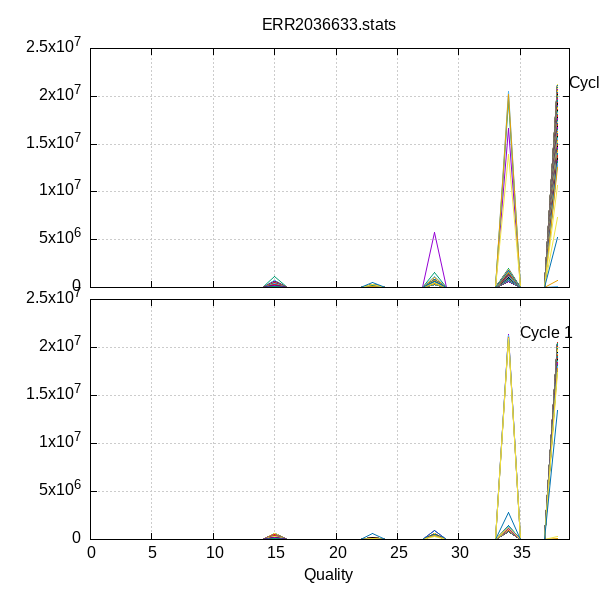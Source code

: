 
            set terminal png size 600,600 truecolor
            set output "ERR2036633-quals3.png"
            set grid xtics ytics y2tics back lc rgb "#cccccc"
            set multiplot
             set rmargin 0; set lmargin 0; set tmargin 0; set bmargin 0; set origin 0.15,0.52; set size 0.8,0.4
            set title "ERR2036633.stats" noenhanced
            set ylabel "Frequency (fwd reads)"
            set label "Cycle 14" at 38+1,21234338
            unset xlabel
            set xrange [0:39]
            set format x ""
            plot '-' using 1:2:3 with lines linecolor variable title ''
        1	0	1
2	0	1
3	0	1
4	0	1
5	0	1
6	0	1
7	0	1
8	0	1
9	0	1
10	0	1
11	0	1
12	0	1
13	0	1
14	0	1
15	0	1
16	0	1
17	0	1
18	0	1
19	0	1
20	0	1
21	0	1
22	0	1
23	0	1
24	0	1
25	0	1
26	0	1
27	0	1
28	5725333	1
29	0	1
30	0	1
31	0	1
32	0	1
33	0	1
34	16623446	1
35	0	1
36	0	1
37	0	1
38	437	1

1	0	2
2	0	2
3	0	2
4	0	2
5	0	2
6	0	2
7	0	2
8	0	2
9	0	2
10	0	2
11	0	2
12	0	2
13	0	2
14	0	2
15	1152486	2
16	0	2
17	0	2
18	0	2
19	0	2
20	0	2
21	0	2
22	0	2
23	1	2
24	0	2
25	0	2
26	0	2
27	0	2
28	1586494	2
29	0	2
30	0	2
31	0	2
32	0	2
33	0	2
34	19605356	2
35	0	2
36	0	2
37	0	2
38	4879	2

1	0	3
2	0	3
3	0	3
4	0	3
5	0	3
6	0	3
7	0	3
8	0	3
9	0	3
10	0	3
11	0	3
12	0	3
13	0	3
14	0	3
15	603169	3
16	0	3
17	0	3
18	0	3
19	0	3
20	0	3
21	0	3
22	0	3
23	1	3
24	0	3
25	0	3
26	0	3
27	0	3
28	1199794	3
29	0	3
30	0	3
31	0	3
32	0	3
33	0	3
34	20480160	3
35	0	3
36	0	3
37	0	3
38	66092	3

1	0	4
2	0	4
3	0	4
4	0	4
5	0	4
6	0	4
7	0	4
8	0	4
9	0	4
10	0	4
11	0	4
12	0	4
13	0	4
14	0	4
15	416699	4
16	0	4
17	0	4
18	0	4
19	0	4
20	0	4
21	0	4
22	0	4
23	12	4
24	0	4
25	0	4
26	0	4
27	0	4
28	1062238	4
29	0	4
30	0	4
31	0	4
32	0	4
33	0	4
34	20150922	4
35	0	4
36	0	4
37	0	4
38	719345	4

1	0	5
2	0	5
3	0	5
4	0	5
5	0	5
6	0	5
7	0	5
8	0	5
9	0	5
10	0	5
11	0	5
12	0	5
13	0	5
14	0	5
15	430899	5
16	0	5
17	0	5
18	0	5
19	0	5
20	0	5
21	0	5
22	0	5
23	48	5
24	0	5
25	0	5
26	0	5
27	0	5
28	656287	5
29	0	5
30	0	5
31	0	5
32	0	5
33	0	5
34	13944476	5
35	0	5
36	0	5
37	0	5
38	7317506	5

1	0	6
2	0	6
3	0	6
4	0	6
5	0	6
6	0	6
7	0	6
8	0	6
9	0	6
10	0	6
11	0	6
12	0	6
13	0	6
14	0	6
15	318929	6
16	0	6
17	0	6
18	0	6
19	0	6
20	0	6
21	0	6
22	0	6
23	163	6
24	0	6
25	0	6
26	0	6
27	0	6
28	624069	6
29	0	6
30	0	6
31	0	6
32	0	6
33	0	6
34	1370767	6
35	0	6
36	0	6
37	0	6
38	20035288	6

1	0	7
2	0	7
3	0	7
4	0	7
5	0	7
6	0	7
7	0	7
8	0	7
9	0	7
10	0	7
11	0	7
12	0	7
13	0	7
14	0	7
15	246389	7
16	0	7
17	0	7
18	0	7
19	0	7
20	0	7
21	0	7
22	0	7
23	455	7
24	0	7
25	0	7
26	0	7
27	0	7
28	366325	7
29	0	7
30	0	7
31	0	7
32	0	7
33	0	7
34	854377	7
35	0	7
36	0	7
37	0	7
38	20881670	7

1	0	8
2	0	8
3	0	8
4	0	8
5	0	8
6	0	8
7	0	8
8	0	8
9	0	8
10	0	8
11	0	8
12	0	8
13	0	8
14	0	8
15	238089	8
16	0	8
17	0	8
18	0	8
19	0	8
20	0	8
21	0	8
22	0	8
23	706	8
24	0	8
25	0	8
26	0	8
27	0	8
28	316018	8
29	0	8
30	0	8
31	0	8
32	0	8
33	0	8
34	718397	8
35	0	8
36	0	8
37	0	8
38	21076006	8

1	0	9
2	0	9
3	0	9
4	0	9
5	0	9
6	0	9
7	0	9
8	0	9
9	0	9
10	0	9
11	0	9
12	0	9
13	0	9
14	0	9
15	227876	9
16	0	9
17	0	9
18	0	9
19	0	9
20	0	9
21	0	9
22	0	9
23	1127	9
24	0	9
25	0	9
26	0	9
27	0	9
28	291167	9
29	0	9
30	0	9
31	0	9
32	0	9
33	0	9
34	642261	9
35	0	9
36	0	9
37	0	9
38	21186785	9

1	0	10
2	0	10
3	0	10
4	0	10
5	0	10
6	0	10
7	0	10
8	0	10
9	0	10
10	0	10
11	0	10
12	0	10
13	0	10
14	0	10
15	232513	10
16	0	10
17	0	10
18	0	10
19	0	10
20	0	10
21	0	10
22	0	10
23	1846	10
24	0	10
25	0	10
26	0	10
27	0	10
28	297419	10
29	0	10
30	0	10
31	0	10
32	0	10
33	0	10
34	627562	10
35	0	10
36	0	10
37	0	10
38	21189876	10

1	0	11
2	0	11
3	0	11
4	0	11
5	0	11
6	0	11
7	0	11
8	0	11
9	0	11
10	0	11
11	0	11
12	0	11
13	0	11
14	0	11
15	217833	11
16	0	11
17	0	11
18	0	11
19	0	11
20	0	11
21	0	11
22	0	11
23	2296	11
24	0	11
25	0	11
26	0	11
27	0	11
28	282449	11
29	0	11
30	0	11
31	0	11
32	0	11
33	0	11
34	612549	11
35	0	11
36	0	11
37	0	11
38	21234089	11

1	0	12
2	0	12
3	0	12
4	0	12
5	0	12
6	0	12
7	0	12
8	0	12
9	0	12
10	0	12
11	0	12
12	0	12
13	0	12
14	0	12
15	220640	12
16	0	12
17	0	12
18	0	12
19	0	12
20	0	12
21	0	12
22	0	12
23	3194	12
24	0	12
25	0	12
26	0	12
27	0	12
28	295838	12
29	0	12
30	0	12
31	0	12
32	0	12
33	0	12
34	612699	12
35	0	12
36	0	12
37	0	12
38	21216845	12

1	0	13
2	0	13
3	0	13
4	0	13
5	0	13
6	0	13
7	0	13
8	0	13
9	0	13
10	0	13
11	0	13
12	0	13
13	0	13
14	0	13
15	220606	13
16	0	13
17	0	13
18	0	13
19	0	13
20	0	13
21	0	13
22	0	13
23	4901	13
24	0	13
25	0	13
26	0	13
27	0	13
28	293594	13
29	0	13
30	0	13
31	0	13
32	0	13
33	0	13
34	618297	13
35	0	13
36	0	13
37	0	13
38	21211818	13

1	0	14
2	0	14
3	0	14
4	0	14
5	0	14
6	0	14
7	0	14
8	0	14
9	0	14
10	0	14
11	0	14
12	0	14
13	0	14
14	0	14
15	213164	14
16	0	14
17	0	14
18	0	14
19	0	14
20	0	14
21	0	14
22	0	14
23	7043	14
24	0	14
25	0	14
26	0	14
27	0	14
28	290499	14
29	0	14
30	0	14
31	0	14
32	0	14
33	0	14
34	604172	14
35	0	14
36	0	14
37	0	14
38	21234338	14

1	0	15
2	0	15
3	0	15
4	0	15
5	0	15
6	0	15
7	0	15
8	0	15
9	0	15
10	0	15
11	0	15
12	0	15
13	0	15
14	0	15
15	218680	15
16	0	15
17	0	15
18	0	15
19	0	15
20	0	15
21	0	15
22	0	15
23	10636	15
24	0	15
25	0	15
26	0	15
27	0	15
28	300419	15
29	0	15
30	0	15
31	0	15
32	0	15
33	0	15
34	635621	15
35	0	15
36	0	15
37	0	15
38	21183860	15

1	0	16
2	0	16
3	0	16
4	0	16
5	0	16
6	0	16
7	0	16
8	0	16
9	0	16
10	0	16
11	0	16
12	0	16
13	0	16
14	0	16
15	221672	16
16	0	16
17	0	16
18	0	16
19	0	16
20	0	16
21	0	16
22	0	16
23	13975	16
24	0	16
25	0	16
26	0	16
27	0	16
28	304920	16
29	0	16
30	0	16
31	0	16
32	0	16
33	0	16
34	650962	16
35	0	16
36	0	16
37	0	16
38	21157687	16

1	0	17
2	0	17
3	0	17
4	0	17
5	0	17
6	0	17
7	0	17
8	0	17
9	0	17
10	0	17
11	0	17
12	0	17
13	0	17
14	0	17
15	222359	17
16	0	17
17	0	17
18	0	17
19	0	17
20	0	17
21	0	17
22	0	17
23	13805	17
24	0	17
25	0	17
26	0	17
27	0	17
28	304196	17
29	0	17
30	0	17
31	0	17
32	0	17
33	0	17
34	634303	17
35	0	17
36	0	17
37	0	17
38	21174553	17

1	0	18
2	0	18
3	0	18
4	0	18
5	0	18
6	0	18
7	0	18
8	0	18
9	0	18
10	0	18
11	0	18
12	0	18
13	0	18
14	0	18
15	222409	18
16	0	18
17	0	18
18	0	18
19	0	18
20	0	18
21	0	18
22	0	18
23	17143	18
24	0	18
25	0	18
26	0	18
27	0	18
28	302938	18
29	0	18
30	0	18
31	0	18
32	0	18
33	0	18
34	632889	18
35	0	18
36	0	18
37	0	18
38	21173837	18

1	0	19
2	0	19
3	0	19
4	0	19
5	0	19
6	0	19
7	0	19
8	0	19
9	0	19
10	0	19
11	0	19
12	0	19
13	0	19
14	0	19
15	223374	19
16	0	19
17	0	19
18	0	19
19	0	19
20	0	19
21	0	19
22	0	19
23	20341	19
24	0	19
25	0	19
26	0	19
27	0	19
28	294537	19
29	0	19
30	0	19
31	0	19
32	0	19
33	0	19
34	623768	19
35	0	19
36	0	19
37	0	19
38	21187196	19

1	0	20
2	0	20
3	0	20
4	0	20
5	0	20
6	0	20
7	0	20
8	0	20
9	0	20
10	0	20
11	0	20
12	0	20
13	0	20
14	0	20
15	222109	20
16	0	20
17	0	20
18	0	20
19	0	20
20	0	20
21	0	20
22	0	20
23	21405	20
24	0	20
25	0	20
26	0	20
27	0	20
28	291279	20
29	0	20
30	0	20
31	0	20
32	0	20
33	0	20
34	620172	20
35	0	20
36	0	20
37	0	20
38	21194251	20

1	0	21
2	0	21
3	0	21
4	0	21
5	0	21
6	0	21
7	0	21
8	0	21
9	0	21
10	0	21
11	0	21
12	0	21
13	0	21
14	0	21
15	224712	21
16	0	21
17	0	21
18	0	21
19	0	21
20	0	21
21	0	21
22	0	21
23	21190	21
24	0	21
25	0	21
26	0	21
27	0	21
28	292346	21
29	0	21
30	0	21
31	0	21
32	0	21
33	0	21
34	621557	21
35	0	21
36	0	21
37	0	21
38	21189411	21

1	0	22
2	0	22
3	0	22
4	0	22
5	0	22
6	0	22
7	0	22
8	0	22
9	0	22
10	0	22
11	0	22
12	0	22
13	0	22
14	0	22
15	230877	22
16	0	22
17	0	22
18	0	22
19	0	22
20	0	22
21	0	22
22	0	22
23	21734	22
24	0	22
25	0	22
26	0	22
27	0	22
28	298725	22
29	0	22
30	0	22
31	0	22
32	0	22
33	0	22
34	629708	22
35	0	22
36	0	22
37	0	22
38	21168172	22

1	0	23
2	0	23
3	0	23
4	0	23
5	0	23
6	0	23
7	0	23
8	0	23
9	0	23
10	0	23
11	0	23
12	0	23
13	0	23
14	0	23
15	237768	23
16	0	23
17	0	23
18	0	23
19	0	23
20	0	23
21	0	23
22	0	23
23	23226	23
24	0	23
25	0	23
26	0	23
27	0	23
28	301268	23
29	0	23
30	0	23
31	0	23
32	0	23
33	0	23
34	636928	23
35	0	23
36	0	23
37	0	23
38	21150026	23

1	0	24
2	0	24
3	0	24
4	0	24
5	0	24
6	0	24
7	0	24
8	0	24
9	0	24
10	0	24
11	0	24
12	0	24
13	0	24
14	0	24
15	236209	24
16	0	24
17	0	24
18	0	24
19	0	24
20	0	24
21	0	24
22	0	24
23	22851	24
24	0	24
25	0	24
26	0	24
27	0	24
28	302096	24
29	0	24
30	0	24
31	0	24
32	0	24
33	0	24
34	633940	24
35	0	24
36	0	24
37	0	24
38	21154120	24

1	0	25
2	0	25
3	0	25
4	0	25
5	0	25
6	0	25
7	0	25
8	0	25
9	0	25
10	0	25
11	0	25
12	0	25
13	0	25
14	0	25
15	238282	25
16	0	25
17	0	25
18	0	25
19	0	25
20	0	25
21	0	25
22	0	25
23	22839	25
24	0	25
25	0	25
26	0	25
27	0	25
28	299181	25
29	0	25
30	0	25
31	0	25
32	0	25
33	0	25
34	628504	25
35	0	25
36	0	25
37	0	25
38	21160410	25

1	0	26
2	0	26
3	0	26
4	0	26
5	0	26
6	0	26
7	0	26
8	0	26
9	0	26
10	0	26
11	0	26
12	0	26
13	0	26
14	0	26
15	255492	26
16	0	26
17	0	26
18	0	26
19	0	26
20	0	26
21	0	26
22	0	26
23	22768	26
24	0	26
25	0	26
26	0	26
27	0	26
28	304600	26
29	0	26
30	0	26
31	0	26
32	0	26
33	0	26
34	634136	26
35	0	26
36	0	26
37	0	26
38	21132220	26

1	0	27
2	0	27
3	0	27
4	0	27
5	0	27
6	0	27
7	0	27
8	0	27
9	0	27
10	0	27
11	0	27
12	0	27
13	0	27
14	0	27
15	258324	27
16	0	27
17	0	27
18	0	27
19	0	27
20	0	27
21	0	27
22	0	27
23	22716	27
24	0	27
25	0	27
26	0	27
27	0	27
28	310785	27
29	0	27
30	0	27
31	0	27
32	0	27
33	0	27
34	636338	27
35	0	27
36	0	27
37	0	27
38	21121053	27

1	0	28
2	0	28
3	0	28
4	0	28
5	0	28
6	0	28
7	0	28
8	0	28
9	0	28
10	0	28
11	0	28
12	0	28
13	0	28
14	0	28
15	259892	28
16	0	28
17	0	28
18	0	28
19	0	28
20	0	28
21	0	28
22	0	28
23	22496	28
24	0	28
25	0	28
26	0	28
27	0	28
28	314211	28
29	0	28
30	0	28
31	0	28
32	0	28
33	0	28
34	642154	28
35	0	28
36	0	28
37	0	28
38	21110463	28

1	0	29
2	0	29
3	0	29
4	0	29
5	0	29
6	0	29
7	0	29
8	0	29
9	0	29
10	0	29
11	0	29
12	0	29
13	0	29
14	0	29
15	264462	29
16	0	29
17	0	29
18	0	29
19	0	29
20	0	29
21	0	29
22	0	29
23	23306	29
24	0	29
25	0	29
26	0	29
27	0	29
28	320328	29
29	0	29
30	0	29
31	0	29
32	0	29
33	0	29
34	652906	29
35	0	29
36	0	29
37	0	29
38	21088214	29

1	0	30
2	0	30
3	0	30
4	0	30
5	0	30
6	0	30
7	0	30
8	0	30
9	0	30
10	0	30
11	0	30
12	0	30
13	0	30
14	0	30
15	267852	30
16	0	30
17	0	30
18	0	30
19	0	30
20	0	30
21	0	30
22	0	30
23	23966	30
24	0	30
25	0	30
26	0	30
27	0	30
28	322197	30
29	0	30
30	0	30
31	0	30
32	0	30
33	0	30
34	650571	30
35	0	30
36	0	30
37	0	30
38	21084630	30

1	0	31
2	0	31
3	0	31
4	0	31
5	0	31
6	0	31
7	0	31
8	0	31
9	0	31
10	0	31
11	0	31
12	0	31
13	0	31
14	0	31
15	271103	31
16	0	31
17	0	31
18	0	31
19	0	31
20	0	31
21	0	31
22	0	31
23	23308	31
24	0	31
25	0	31
26	0	31
27	0	31
28	329474	31
29	0	31
30	0	31
31	0	31
32	0	31
33	0	31
34	655764	31
35	0	31
36	0	31
37	0	31
38	21069567	31

1	0	32
2	0	32
3	0	32
4	0	32
5	0	32
6	0	32
7	0	32
8	0	32
9	0	32
10	0	32
11	0	32
12	0	32
13	0	32
14	0	32
15	278897	32
16	0	32
17	0	32
18	0	32
19	0	32
20	0	32
21	0	32
22	0	32
23	25955	32
24	0	32
25	0	32
26	0	32
27	0	32
28	335313	32
29	0	32
30	0	32
31	0	32
32	0	32
33	0	32
34	670649	32
35	0	32
36	0	32
37	0	32
38	21038402	32

1	0	33
2	0	33
3	0	33
4	0	33
5	0	33
6	0	33
7	0	33
8	0	33
9	0	33
10	0	33
11	0	33
12	0	33
13	0	33
14	0	33
15	276206	33
16	0	33
17	0	33
18	0	33
19	0	33
20	0	33
21	0	33
22	0	33
23	26521	33
24	0	33
25	0	33
26	0	33
27	0	33
28	337819	33
29	0	33
30	0	33
31	0	33
32	0	33
33	0	33
34	674290	33
35	0	33
36	0	33
37	0	33
38	21034380	33

1	0	34
2	0	34
3	0	34
4	0	34
5	0	34
6	0	34
7	0	34
8	0	34
9	0	34
10	0	34
11	0	34
12	0	34
13	0	34
14	0	34
15	285232	34
16	0	34
17	0	34
18	0	34
19	0	34
20	0	34
21	0	34
22	0	34
23	29770	34
24	0	34
25	0	34
26	0	34
27	0	34
28	345633	34
29	0	34
30	0	34
31	0	34
32	0	34
33	0	34
34	696046	34
35	0	34
36	0	34
37	0	34
38	20992535	34

1	0	35
2	0	35
3	0	35
4	0	35
5	0	35
6	0	35
7	0	35
8	0	35
9	0	35
10	0	35
11	0	35
12	0	35
13	0	35
14	0	35
15	292502	35
16	0	35
17	0	35
18	0	35
19	0	35
20	0	35
21	0	35
22	0	35
23	29775	35
24	0	35
25	0	35
26	0	35
27	0	35
28	355127	35
29	0	35
30	0	35
31	0	35
32	0	35
33	0	35
34	712841	35
35	0	35
36	0	35
37	0	35
38	20958971	35

1	0	36
2	0	36
3	0	36
4	0	36
5	0	36
6	0	36
7	0	36
8	0	36
9	0	36
10	0	36
11	0	36
12	0	36
13	0	36
14	0	36
15	286482	36
16	0	36
17	0	36
18	0	36
19	0	36
20	0	36
21	0	36
22	0	36
23	27157	36
24	0	36
25	0	36
26	0	36
27	0	36
28	349470	36
29	0	36
30	0	36
31	0	36
32	0	36
33	0	36
34	699312	36
35	0	36
36	0	36
37	0	36
38	20986795	36

1	0	37
2	0	37
3	0	37
4	0	37
5	0	37
6	0	37
7	0	37
8	0	37
9	0	37
10	0	37
11	0	37
12	0	37
13	0	37
14	0	37
15	293983	37
16	0	37
17	0	37
18	0	37
19	0	37
20	0	37
21	0	37
22	0	37
23	26204	37
24	0	37
25	0	37
26	0	37
27	0	37
28	346635	37
29	0	37
30	0	37
31	0	37
32	0	37
33	0	37
34	696384	37
35	0	37
36	0	37
37	0	37
38	20986010	37

1	0	38
2	0	38
3	0	38
4	0	38
5	0	38
6	0	38
7	0	38
8	0	38
9	0	38
10	0	38
11	0	38
12	0	38
13	0	38
14	0	38
15	307274	38
16	0	38
17	0	38
18	0	38
19	0	38
20	0	38
21	0	38
22	0	38
23	31934	38
24	0	38
25	0	38
26	0	38
27	0	38
28	365884	38
29	0	38
30	0	38
31	0	38
32	0	38
33	0	38
34	722808	38
35	0	38
36	0	38
37	0	38
38	20921316	38

1	0	39
2	0	39
3	0	39
4	0	39
5	0	39
6	0	39
7	0	39
8	0	39
9	0	39
10	0	39
11	0	39
12	0	39
13	0	39
14	0	39
15	323099	39
16	0	39
17	0	39
18	0	39
19	0	39
20	0	39
21	0	39
22	0	39
23	37655	39
24	0	39
25	0	39
26	0	39
27	0	39
28	390196	39
29	0	39
30	0	39
31	0	39
32	0	39
33	0	39
34	761244	39
35	0	39
36	0	39
37	0	39
38	20837022	39

1	0	40
2	0	40
3	0	40
4	0	40
5	0	40
6	0	40
7	0	40
8	0	40
9	0	40
10	0	40
11	0	40
12	0	40
13	0	40
14	0	40
15	312234	40
16	0	40
17	0	40
18	0	40
19	0	40
20	0	40
21	0	40
22	0	40
23	36931	40
24	0	40
25	0	40
26	0	40
27	0	40
28	382631	40
29	0	40
30	0	40
31	0	40
32	0	40
33	0	40
34	757543	40
35	0	40
36	0	40
37	0	40
38	20859877	40

1	0	41
2	0	41
3	0	41
4	0	41
5	0	41
6	0	41
7	0	41
8	0	41
9	0	41
10	0	41
11	0	41
12	0	41
13	0	41
14	0	41
15	311998	41
16	0	41
17	0	41
18	0	41
19	0	41
20	0	41
21	0	41
22	0	41
23	36104	41
24	0	41
25	0	41
26	0	41
27	0	41
28	375659	41
29	0	41
30	0	41
31	0	41
32	0	41
33	0	41
34	757142	41
35	0	41
36	0	41
37	0	41
38	20867664	41

1	0	42
2	0	42
3	0	42
4	0	42
5	0	42
6	0	42
7	0	42
8	0	42
9	0	42
10	0	42
11	0	42
12	0	42
13	0	42
14	0	42
15	323177	42
16	0	42
17	0	42
18	0	42
19	0	42
20	0	42
21	0	42
22	0	42
23	37536	42
24	0	42
25	0	42
26	0	42
27	0	42
28	376716	42
29	0	42
30	0	42
31	0	42
32	0	42
33	0	42
34	770994	42
35	0	42
36	0	42
37	0	42
38	20839529	42

1	0	43
2	0	43
3	0	43
4	0	43
5	0	43
6	0	43
7	0	43
8	0	43
9	0	43
10	0	43
11	0	43
12	0	43
13	0	43
14	0	43
15	324726	43
16	0	43
17	0	43
18	0	43
19	0	43
20	0	43
21	0	43
22	0	43
23	39658	43
24	0	43
25	0	43
26	0	43
27	0	43
28	385816	43
29	0	43
30	0	43
31	0	43
32	0	43
33	0	43
34	780837	43
35	0	43
36	0	43
37	0	43
38	20816246	43

1	0	44
2	0	44
3	0	44
4	0	44
5	0	44
6	0	44
7	0	44
8	0	44
9	0	44
10	0	44
11	0	44
12	0	44
13	0	44
14	0	44
15	331449	44
16	0	44
17	0	44
18	0	44
19	0	44
20	0	44
21	0	44
22	0	44
23	40641	44
24	0	44
25	0	44
26	0	44
27	0	44
28	385191	44
29	0	44
30	0	44
31	0	44
32	0	44
33	0	44
34	784820	44
35	0	44
36	0	44
37	0	44
38	20804431	44

1	0	45
2	0	45
3	0	45
4	0	45
5	0	45
6	0	45
7	0	45
8	0	45
9	0	45
10	0	45
11	0	45
12	0	45
13	0	45
14	0	45
15	331737	45
16	0	45
17	0	45
18	0	45
19	0	45
20	0	45
21	0	45
22	0	45
23	40823	45
24	0	45
25	0	45
26	0	45
27	0	45
28	389298	45
29	0	45
30	0	45
31	0	45
32	0	45
33	0	45
34	792475	45
35	0	45
36	0	45
37	0	45
38	20791395	45

1	0	46
2	0	46
3	0	46
4	0	46
5	0	46
6	0	46
7	0	46
8	0	46
9	0	46
10	0	46
11	0	46
12	0	46
13	0	46
14	0	46
15	341754	46
16	0	46
17	0	46
18	0	46
19	0	46
20	0	46
21	0	46
22	0	46
23	41898	46
24	0	46
25	0	46
26	0	46
27	0	46
28	401535	46
29	0	46
30	0	46
31	0	46
32	0	46
33	0	46
34	814277	46
35	0	46
36	0	46
37	0	46
38	20745331	46

1	0	47
2	0	47
3	0	47
4	0	47
5	0	47
6	0	47
7	0	47
8	0	47
9	0	47
10	0	47
11	0	47
12	0	47
13	0	47
14	0	47
15	351337	47
16	0	47
17	0	47
18	0	47
19	0	47
20	0	47
21	0	47
22	0	47
23	41266	47
24	0	47
25	0	47
26	0	47
27	0	47
28	408098	47
29	0	47
30	0	47
31	0	47
32	0	47
33	0	47
34	833374	47
35	0	47
36	0	47
37	0	47
38	20709732	47

1	0	48
2	0	48
3	0	48
4	0	48
5	0	48
6	0	48
7	0	48
8	0	48
9	0	48
10	0	48
11	0	48
12	0	48
13	0	48
14	0	48
15	345709	48
16	0	48
17	0	48
18	0	48
19	0	48
20	0	48
21	0	48
22	0	48
23	44265	48
24	0	48
25	0	48
26	0	48
27	0	48
28	411010	48
29	0	48
30	0	48
31	0	48
32	0	48
33	0	48
34	841372	48
35	0	48
36	0	48
37	0	48
38	20700567	48

1	0	49
2	0	49
3	0	49
4	0	49
5	0	49
6	0	49
7	0	49
8	0	49
9	0	49
10	0	49
11	0	49
12	0	49
13	0	49
14	0	49
15	350280	49
16	0	49
17	0	49
18	0	49
19	0	49
20	0	49
21	0	49
22	0	49
23	45718	49
24	0	49
25	0	49
26	0	49
27	0	49
28	418102	49
29	0	49
30	0	49
31	0	49
32	0	49
33	0	49
34	857625	49
35	0	49
36	0	49
37	0	49
38	20670196	49

1	0	50
2	0	50
3	0	50
4	0	50
5	0	50
6	0	50
7	0	50
8	0	50
9	0	50
10	0	50
11	0	50
12	0	50
13	0	50
14	0	50
15	357970	50
16	0	50
17	0	50
18	0	50
19	0	50
20	0	50
21	0	50
22	0	50
23	49131	50
24	0	50
25	0	50
26	0	50
27	0	50
28	431014	50
29	0	50
30	0	50
31	0	50
32	0	50
33	0	50
34	882078	50
35	0	50
36	0	50
37	0	50
38	20620658	50

1	0	51
2	0	51
3	0	51
4	0	51
5	0	51
6	0	51
7	0	51
8	0	51
9	0	51
10	0	51
11	0	51
12	0	51
13	0	51
14	0	51
15	365715	51
16	0	51
17	0	51
18	0	51
19	0	51
20	0	51
21	0	51
22	0	51
23	48601	51
24	0	51
25	0	51
26	0	51
27	0	51
28	441097	51
29	0	51
30	0	51
31	0	51
32	0	51
33	0	51
34	908275	51
35	0	51
36	0	51
37	0	51
38	20575997	51

1	0	52
2	0	52
3	0	52
4	0	52
5	0	52
6	0	52
7	0	52
8	0	52
9	0	52
10	0	52
11	0	52
12	0	52
13	0	52
14	0	52
15	372744	52
16	0	52
17	0	52
18	0	52
19	0	52
20	0	52
21	0	52
22	0	52
23	45726	52
24	0	52
25	0	52
26	0	52
27	0	52
28	445988	52
29	0	52
30	0	52
31	0	52
32	0	52
33	0	52
34	905907	52
35	0	52
36	0	52
37	0	52
38	20568123	52

1	0	53
2	0	53
3	0	53
4	0	53
5	0	53
6	0	53
7	0	53
8	0	53
9	0	53
10	0	53
11	0	53
12	0	53
13	0	53
14	0	53
15	386860	53
16	0	53
17	0	53
18	0	53
19	0	53
20	0	53
21	0	53
22	0	53
23	43795	53
24	0	53
25	0	53
26	0	53
27	0	53
28	461622	53
29	0	53
30	0	53
31	0	53
32	0	53
33	0	53
34	925772	53
35	0	53
36	0	53
37	0	53
38	20519076	53

1	0	54
2	0	54
3	0	54
4	0	54
5	0	54
6	0	54
7	0	54
8	0	54
9	0	54
10	0	54
11	0	54
12	0	54
13	0	54
14	0	54
15	397686	54
16	0	54
17	0	54
18	0	54
19	0	54
20	0	54
21	0	54
22	0	54
23	47925	54
24	0	54
25	0	54
26	0	54
27	0	54
28	479589	54
29	0	54
30	0	54
31	0	54
32	0	54
33	0	54
34	988935	54
35	0	54
36	0	54
37	0	54
38	20421475	54

1	0	55
2	0	55
3	0	55
4	0	55
5	0	55
6	0	55
7	0	55
8	0	55
9	0	55
10	0	55
11	0	55
12	0	55
13	0	55
14	0	55
15	427066	55
16	0	55
17	0	55
18	0	55
19	0	55
20	0	55
21	0	55
22	0	55
23	54035	55
24	0	55
25	0	55
26	0	55
27	0	55
28	506071	55
29	0	55
30	0	55
31	0	55
32	0	55
33	0	55
34	1057082	55
35	0	55
36	0	55
37	0	55
38	20289679	55

1	0	56
2	0	56
3	0	56
4	0	56
5	0	56
6	0	56
7	0	56
8	0	56
9	0	56
10	0	56
11	0	56
12	0	56
13	0	56
14	0	56
15	445932	56
16	0	56
17	0	56
18	0	56
19	0	56
20	0	56
21	0	56
22	0	56
23	58126	56
24	0	56
25	0	56
26	0	56
27	0	56
28	532400	56
29	0	56
30	0	56
31	0	56
32	0	56
33	0	56
34	1085116	56
35	0	56
36	0	56
37	0	56
38	20207173	56

1	0	57
2	0	57
3	0	57
4	0	57
5	0	57
6	0	57
7	0	57
8	0	57
9	0	57
10	0	57
11	0	57
12	0	57
13	0	57
14	0	57
15	487367	57
16	0	57
17	0	57
18	0	57
19	0	57
20	0	57
21	0	57
22	0	57
23	60994	57
24	0	57
25	0	57
26	0	57
27	0	57
28	607505	57
29	0	57
30	0	57
31	0	57
32	0	57
33	0	57
34	1157506	57
35	0	57
36	0	57
37	0	57
38	20009600	57

1	0	58
2	0	58
3	0	58
4	0	58
5	0	58
6	0	58
7	0	58
8	0	58
9	0	58
10	0	58
11	0	58
12	0	58
13	0	58
14	0	58
15	458422	58
16	0	58
17	0	58
18	0	58
19	0	58
20	0	58
21	0	58
22	0	58
23	60800	58
24	0	58
25	0	58
26	0	58
27	0	58
28	575269	58
29	0	58
30	0	58
31	0	58
32	0	58
33	0	58
34	1158623	58
35	0	58
36	0	58
37	0	58
38	20061319	58

1	0	59
2	0	59
3	0	59
4	0	59
5	0	59
6	0	59
7	0	59
8	0	59
9	0	59
10	0	59
11	0	59
12	0	59
13	0	59
14	0	59
15	468172	59
16	0	59
17	0	59
18	0	59
19	0	59
20	0	59
21	0	59
22	0	59
23	63502	59
24	0	59
25	0	59
26	0	59
27	0	59
28	570929	59
29	0	59
30	0	59
31	0	59
32	0	59
33	0	59
34	1187280	59
35	0	59
36	0	59
37	0	59
38	20014735	59

1	0	60
2	0	60
3	0	60
4	0	60
5	0	60
6	0	60
7	0	60
8	0	60
9	0	60
10	0	60
11	0	60
12	0	60
13	0	60
14	0	60
15	475865	60
16	0	60
17	0	60
18	0	60
19	0	60
20	0	60
21	0	60
22	0	60
23	67934	60
24	0	60
25	0	60
26	0	60
27	0	60
28	576817	60
29	0	60
30	0	60
31	0	60
32	0	60
33	0	60
34	1213108	60
35	0	60
36	0	60
37	0	60
38	19961813	60

1	0	61
2	0	61
3	0	61
4	0	61
5	0	61
6	0	61
7	0	61
8	0	61
9	0	61
10	0	61
11	0	61
12	0	61
13	0	61
14	0	61
15	498537	61
16	0	61
17	0	61
18	0	61
19	0	61
20	0	61
21	0	61
22	0	61
23	75481	61
24	0	61
25	0	61
26	0	61
27	0	61
28	590388	61
29	0	61
30	0	61
31	0	61
32	0	61
33	0	61
34	1249146	61
35	0	61
36	0	61
37	0	61
38	19872582	61

1	0	62
2	0	62
3	0	62
4	0	62
5	0	62
6	0	62
7	0	62
8	0	62
9	0	62
10	0	62
11	0	62
12	0	62
13	0	62
14	0	62
15	486503	62
16	0	62
17	0	62
18	0	62
19	0	62
20	0	62
21	0	62
22	0	62
23	80081	62
24	0	62
25	0	62
26	0	62
27	0	62
28	589271	62
29	0	62
30	0	62
31	0	62
32	0	62
33	0	62
34	1279832	62
35	0	62
36	0	62
37	0	62
38	19840030	62

1	0	63
2	0	63
3	0	63
4	0	63
5	0	63
6	0	63
7	0	63
8	0	63
9	0	63
10	0	63
11	0	63
12	0	63
13	0	63
14	0	63
15	491811	63
16	0	63
17	0	63
18	0	63
19	0	63
20	0	63
21	0	63
22	0	63
23	89708	63
24	0	63
25	0	63
26	0	63
27	0	63
28	594983	63
29	0	63
30	0	63
31	0	63
32	0	63
33	0	63
34	1294648	63
35	0	63
36	0	63
37	0	63
38	19792805	63

1	0	64
2	0	64
3	0	64
4	0	64
5	0	64
6	0	64
7	0	64
8	0	64
9	0	64
10	0	64
11	0	64
12	0	64
13	0	64
14	0	64
15	507346	64
16	0	64
17	0	64
18	0	64
19	0	64
20	0	64
21	0	64
22	0	64
23	94765	64
24	0	64
25	0	64
26	0	64
27	0	64
28	614093	64
29	0	64
30	0	64
31	0	64
32	0	64
33	0	64
34	1346760	64
35	0	64
36	0	64
37	0	64
38	19687774	64

1	0	65
2	0	65
3	0	65
4	0	65
5	0	65
6	0	65
7	0	65
8	0	65
9	0	65
10	0	65
11	0	65
12	0	65
13	0	65
14	0	65
15	516793	65
16	0	65
17	0	65
18	0	65
19	0	65
20	0	65
21	0	65
22	0	65
23	100271	65
24	0	65
25	0	65
26	0	65
27	0	65
28	618388	65
29	0	65
30	0	65
31	0	65
32	0	65
33	0	65
34	1360896	65
35	0	65
36	0	65
37	0	65
38	19639896	65

1	0	66
2	0	66
3	0	66
4	0	66
5	0	66
6	0	66
7	0	66
8	0	66
9	0	66
10	0	66
11	0	66
12	0	66
13	0	66
14	0	66
15	551256	66
16	0	66
17	0	66
18	0	66
19	0	66
20	0	66
21	0	66
22	0	66
23	105209	66
24	0	66
25	0	66
26	0	66
27	0	66
28	642074	66
29	0	66
30	0	66
31	0	66
32	0	66
33	0	66
34	1396763	66
35	0	66
36	0	66
37	0	66
38	19524565	66

1	0	67
2	0	67
3	0	67
4	0	67
5	0	67
6	0	67
7	0	67
8	0	67
9	0	67
10	0	67
11	0	67
12	0	67
13	0	67
14	0	67
15	555895	67
16	0	67
17	0	67
18	0	67
19	0	67
20	0	67
21	0	67
22	0	67
23	119322	67
24	0	67
25	0	67
26	0	67
27	0	67
28	646271	67
29	0	67
30	0	67
31	0	67
32	0	67
33	0	67
34	1405155	67
35	0	67
36	0	67
37	0	67
38	19476001	67

1	0	68
2	0	68
3	0	68
4	0	68
5	0	68
6	0	68
7	0	68
8	0	68
9	0	68
10	0	68
11	0	68
12	0	68
13	0	68
14	0	68
15	543097	68
16	0	68
17	0	68
18	0	68
19	0	68
20	0	68
21	0	68
22	0	68
23	138217	68
24	0	68
25	0	68
26	0	68
27	0	68
28	632885	68
29	0	68
30	0	68
31	0	68
32	0	68
33	0	68
34	1383401	68
35	0	68
36	0	68
37	0	68
38	19486973	68

1	0	69
2	0	69
3	0	69
4	0	69
5	0	69
6	0	69
7	0	69
8	0	69
9	0	69
10	0	69
11	0	69
12	0	69
13	0	69
14	0	69
15	527421	69
16	0	69
17	0	69
18	0	69
19	0	69
20	0	69
21	0	69
22	0	69
23	140719	69
24	0	69
25	0	69
26	0	69
27	0	69
28	620749	69
29	0	69
30	0	69
31	0	69
32	0	69
33	0	69
34	1382369	69
35	0	69
36	0	69
37	0	69
38	19492815	69

1	0	70
2	0	70
3	0	70
4	0	70
5	0	70
6	0	70
7	0	70
8	0	70
9	0	70
10	0	70
11	0	70
12	0	70
13	0	70
14	0	70
15	544771	70
16	0	70
17	0	70
18	0	70
19	0	70
20	0	70
21	0	70
22	0	70
23	147982	70
24	0	70
25	0	70
26	0	70
27	0	70
28	629744	70
29	0	70
30	0	70
31	0	70
32	0	70
33	0	70
34	1402100	70
35	0	70
36	0	70
37	0	70
38	19416329	70

1	0	71
2	0	71
3	0	71
4	0	71
5	0	71
6	0	71
7	0	71
8	0	71
9	0	71
10	0	71
11	0	71
12	0	71
13	0	71
14	0	71
15	569549	71
16	0	71
17	0	71
18	0	71
19	0	71
20	0	71
21	0	71
22	0	71
23	158705	71
24	0	71
25	0	71
26	0	71
27	0	71
28	649286	71
29	0	71
30	0	71
31	0	71
32	0	71
33	0	71
34	1435230	71
35	0	71
36	0	71
37	0	71
38	19301872	71

1	0	72
2	0	72
3	0	72
4	0	72
5	0	72
6	0	72
7	0	72
8	0	72
9	0	72
10	0	72
11	0	72
12	0	72
13	0	72
14	0	72
15	587731	72
16	0	72
17	0	72
18	0	72
19	0	72
20	0	72
21	0	72
22	0	72
23	170002	72
24	0	72
25	0	72
26	0	72
27	0	72
28	670996	72
29	0	72
30	0	72
31	0	72
32	0	72
33	0	72
34	1461682	72
35	0	72
36	0	72
37	0	72
38	19196772	72

1	0	73
2	0	73
3	0	73
4	0	73
5	0	73
6	0	73
7	0	73
8	0	73
9	0	73
10	0	73
11	0	73
12	0	73
13	0	73
14	0	73
15	602863	73
16	0	73
17	0	73
18	0	73
19	0	73
20	0	73
21	0	73
22	0	73
23	182239	73
24	0	73
25	0	73
26	0	73
27	0	73
28	695446	73
29	0	73
30	0	73
31	0	73
32	0	73
33	0	73
34	1503178	73
35	0	73
36	0	73
37	0	73
38	19072607	73

1	0	74
2	0	74
3	0	74
4	0	74
5	0	74
6	0	74
7	0	74
8	0	74
9	0	74
10	0	74
11	0	74
12	0	74
13	0	74
14	0	74
15	619128	74
16	0	74
17	0	74
18	0	74
19	0	74
20	0	74
21	0	74
22	0	74
23	200212	74
24	0	74
25	0	74
26	0	74
27	0	74
28	715058	74
29	0	74
30	0	74
31	0	74
32	0	74
33	0	74
34	1538034	74
35	0	74
36	0	74
37	0	74
38	18949984	74

1	0	75
2	0	75
3	0	75
4	0	75
5	0	75
6	0	75
7	0	75
8	0	75
9	0	75
10	0	75
11	0	75
12	0	75
13	0	75
14	0	75
15	628781	75
16	0	75
17	0	75
18	0	75
19	0	75
20	0	75
21	0	75
22	0	75
23	205005	75
24	0	75
25	0	75
26	0	75
27	0	75
28	730622	75
29	0	75
30	0	75
31	0	75
32	0	75
33	0	75
34	1544731	75
35	0	75
36	0	75
37	0	75
38	18876617	75

1	0	76
2	0	76
3	0	76
4	0	76
5	0	76
6	0	76
7	0	76
8	0	76
9	0	76
10	0	76
11	0	76
12	0	76
13	0	76
14	0	76
15	637457	76
16	0	76
17	0	76
18	0	76
19	0	76
20	0	76
21	0	76
22	0	76
23	212864	76
24	0	76
25	0	76
26	0	76
27	0	76
28	739662	76
29	0	76
30	0	76
31	0	76
32	0	76
33	0	76
34	1550165	76
35	0	76
36	0	76
37	0	76
38	18806985	76

1	0	77
2	0	77
3	0	77
4	0	77
5	0	77
6	0	77
7	0	77
8	0	77
9	0	77
10	0	77
11	0	77
12	0	77
13	0	77
14	0	77
15	658140	77
16	0	77
17	0	77
18	0	77
19	0	77
20	0	77
21	0	77
22	0	77
23	220481	77
24	0	77
25	0	77
26	0	77
27	0	77
28	742984	77
29	0	77
30	0	77
31	0	77
32	0	77
33	0	77
34	1555827	77
35	0	77
36	0	77
37	0	77
38	18729516	77

1	0	78
2	0	78
3	0	78
4	0	78
5	0	78
6	0	78
7	0	78
8	0	78
9	0	78
10	0	78
11	0	78
12	0	78
13	0	78
14	0	78
15	660293	78
16	0	78
17	0	78
18	0	78
19	0	78
20	0	78
21	0	78
22	0	78
23	236393	78
24	0	78
25	0	78
26	0	78
27	0	78
28	753611	78
29	0	78
30	0	78
31	0	78
32	0	78
33	0	78
34	1584792	78
35	0	78
36	0	78
37	0	78
38	18629416	78

1	0	79
2	0	79
3	0	79
4	0	79
5	0	79
6	0	79
7	0	79
8	0	79
9	0	79
10	0	79
11	0	79
12	0	79
13	0	79
14	0	79
15	635218	79
16	0	79
17	0	79
18	0	79
19	0	79
20	0	79
21	0	79
22	0	79
23	239524	79
24	0	79
25	0	79
26	0	79
27	0	79
28	746423	79
29	0	79
30	0	79
31	0	79
32	0	79
33	0	79
34	1596560	79
35	0	79
36	0	79
37	0	79
38	18603394	79

1	0	80
2	0	80
3	0	80
4	0	80
5	0	80
6	0	80
7	0	80
8	0	80
9	0	80
10	0	80
11	0	80
12	0	80
13	0	80
14	0	80
15	648621	80
16	0	80
17	0	80
18	0	80
19	0	80
20	0	80
21	0	80
22	0	80
23	240345	80
24	0	80
25	0	80
26	0	80
27	0	80
28	760332	80
29	0	80
30	0	80
31	0	80
32	0	80
33	0	80
34	1621083	80
35	0	80
36	0	80
37	0	80
38	18502747	80

1	0	81
2	0	81
3	0	81
4	0	81
5	0	81
6	0	81
7	0	81
8	0	81
9	0	81
10	0	81
11	0	81
12	0	81
13	0	81
14	0	81
15	644045	81
16	0	81
17	0	81
18	0	81
19	0	81
20	0	81
21	0	81
22	0	81
23	250251	81
24	0	81
25	0	81
26	0	81
27	0	81
28	761326	81
29	0	81
30	0	81
31	0	81
32	0	81
33	0	81
34	1645111	81
35	0	81
36	0	81
37	0	81
38	18420742	81

1	0	82
2	0	82
3	0	82
4	0	82
5	0	82
6	0	82
7	0	82
8	0	82
9	0	82
10	0	82
11	0	82
12	0	82
13	0	82
14	0	82
15	630485	82
16	0	82
17	0	82
18	0	82
19	0	82
20	0	82
21	0	82
22	0	82
23	242999	82
24	0	82
25	0	82
26	0	82
27	0	82
28	767425	82
29	0	82
30	0	82
31	0	82
32	0	82
33	0	82
34	1647525	82
35	0	82
36	0	82
37	0	82
38	18376366	82

1	0	83
2	0	83
3	0	83
4	0	83
5	0	83
6	0	83
7	0	83
8	0	83
9	0	83
10	0	83
11	0	83
12	0	83
13	0	83
14	0	83
15	635300	83
16	0	83
17	0	83
18	0	83
19	0	83
20	0	83
21	0	83
22	0	83
23	245952	83
24	0	83
25	0	83
26	0	83
27	0	83
28	768103	83
29	0	83
30	0	83
31	0	83
32	0	83
33	0	83
34	1646243	83
35	0	83
36	0	83
37	0	83
38	18308793	83

1	0	84
2	0	84
3	0	84
4	0	84
5	0	84
6	0	84
7	0	84
8	0	84
9	0	84
10	0	84
11	0	84
12	0	84
13	0	84
14	0	84
15	638449	84
16	0	84
17	0	84
18	0	84
19	0	84
20	0	84
21	0	84
22	0	84
23	250871	84
24	0	84
25	0	84
26	0	84
27	0	84
28	776504	84
29	0	84
30	0	84
31	0	84
32	0	84
33	0	84
34	1654856	84
35	0	84
36	0	84
37	0	84
38	18219449	84

1	0	85
2	0	85
3	0	85
4	0	85
5	0	85
6	0	85
7	0	85
8	0	85
9	0	85
10	0	85
11	0	85
12	0	85
13	0	85
14	0	85
15	608496	85
16	0	85
17	0	85
18	0	85
19	0	85
20	0	85
21	0	85
22	0	85
23	250944	85
24	0	85
25	0	85
26	0	85
27	0	85
28	767082	85
29	0	85
30	0	85
31	0	85
32	0	85
33	0	85
34	1655166	85
35	0	85
36	0	85
37	0	85
38	18194896	85

1	0	86
2	0	86
3	0	86
4	0	86
5	0	86
6	0	86
7	0	86
8	0	86
9	0	86
10	0	86
11	0	86
12	0	86
13	0	86
14	0	86
15	605214	86
16	0	86
17	0	86
18	0	86
19	0	86
20	0	86
21	0	86
22	0	86
23	255427	86
24	0	86
25	0	86
26	0	86
27	0	86
28	766011	86
29	0	86
30	0	86
31	0	86
32	0	86
33	0	86
34	1675551	86
35	0	86
36	0	86
37	0	86
38	18103886	86

1	0	87
2	0	87
3	0	87
4	0	87
5	0	87
6	0	87
7	0	87
8	0	87
9	0	87
10	0	87
11	0	87
12	0	87
13	0	87
14	0	87
15	624826	87
16	0	87
17	0	87
18	0	87
19	0	87
20	0	87
21	0	87
22	0	87
23	260257	87
24	0	87
25	0	87
26	0	87
27	0	87
28	776631	87
29	0	87
30	0	87
31	0	87
32	0	87
33	0	87
34	1703884	87
35	0	87
36	0	87
37	0	87
38	17962065	87

1	0	88
2	0	88
3	0	88
4	0	88
5	0	88
6	0	88
7	0	88
8	0	88
9	0	88
10	0	88
11	0	88
12	0	88
13	0	88
14	0	88
15	637712	88
16	0	88
17	0	88
18	0	88
19	0	88
20	0	88
21	0	88
22	0	88
23	275465	88
24	0	88
25	0	88
26	0	88
27	0	88
28	783423	88
29	0	88
30	0	88
31	0	88
32	0	88
33	0	88
34	1729581	88
35	0	88
36	0	88
37	0	88
38	17816596	88

1	0	89
2	0	89
3	0	89
4	0	89
5	0	89
6	0	89
7	0	89
8	0	89
9	0	89
10	0	89
11	0	89
12	0	89
13	0	89
14	0	89
15	629231	89
16	0	89
17	0	89
18	0	89
19	0	89
20	0	89
21	0	89
22	0	89
23	281654	89
24	0	89
25	0	89
26	0	89
27	0	89
28	791535	89
29	0	89
30	0	89
31	0	89
32	0	89
33	0	89
34	1735578	89
35	0	89
36	0	89
37	0	89
38	17712032	89

1	0	90
2	0	90
3	0	90
4	0	90
5	0	90
6	0	90
7	0	90
8	0	90
9	0	90
10	0	90
11	0	90
12	0	90
13	0	90
14	0	90
15	682001	90
16	0	90
17	0	90
18	0	90
19	0	90
20	0	90
21	0	90
22	0	90
23	313081	90
24	0	90
25	0	90
26	0	90
27	0	90
28	813375	90
29	0	90
30	0	90
31	0	90
32	0	90
33	0	90
34	1773689	90
35	0	90
36	0	90
37	0	90
38	17460479	90

1	0	91
2	0	91
3	0	91
4	0	91
5	0	91
6	0	91
7	0	91
8	0	91
9	0	91
10	0	91
11	0	91
12	0	91
13	0	91
14	0	91
15	698111	91
16	0	91
17	0	91
18	0	91
19	0	91
20	0	91
21	0	91
22	0	91
23	316792	91
24	0	91
25	0	91
26	0	91
27	0	91
28	825698	91
29	0	91
30	0	91
31	0	91
32	0	91
33	0	91
34	1771743	91
35	0	91
36	0	91
37	0	91
38	17327953	91

1	0	92
2	0	92
3	0	92
4	0	92
5	0	92
6	0	92
7	0	92
8	0	92
9	0	92
10	0	92
11	0	92
12	0	92
13	0	92
14	0	92
15	663328	92
16	0	92
17	0	92
18	0	92
19	0	92
20	0	92
21	0	92
22	0	92
23	321971	92
24	0	92
25	0	92
26	0	92
27	0	92
28	808172	92
29	0	92
30	0	92
31	0	92
32	0	92
33	0	92
34	1778682	92
35	0	92
36	0	92
37	0	92
38	17267871	92

1	0	93
2	0	93
3	0	93
4	0	93
5	0	93
6	0	93
7	0	93
8	0	93
9	0	93
10	0	93
11	0	93
12	0	93
13	0	93
14	0	93
15	614223	93
16	0	93
17	0	93
18	0	93
19	0	93
20	0	93
21	0	93
22	0	93
23	303939	93
24	0	93
25	0	93
26	0	93
27	0	93
28	786366	93
29	0	93
30	0	93
31	0	93
32	0	93
33	0	93
34	1775122	93
35	0	93
36	0	93
37	0	93
38	17259052	93

1	0	94
2	0	94
3	0	94
4	0	94
5	0	94
6	0	94
7	0	94
8	0	94
9	0	94
10	0	94
11	0	94
12	0	94
13	0	94
14	0	94
15	618993	94
16	0	94
17	0	94
18	0	94
19	0	94
20	0	94
21	0	94
22	0	94
23	289143	94
24	0	94
25	0	94
26	0	94
27	0	94
28	789035	94
29	0	94
30	0	94
31	0	94
32	0	94
33	0	94
34	1757400	94
35	0	94
36	0	94
37	0	94
38	17170857	94

1	0	95
2	0	95
3	0	95
4	0	95
5	0	95
6	0	95
7	0	95
8	0	95
9	0	95
10	0	95
11	0	95
12	0	95
13	0	95
14	0	95
15	627363	95
16	0	95
17	0	95
18	0	95
19	0	95
20	0	95
21	0	95
22	0	95
23	301130	95
24	0	95
25	0	95
26	0	95
27	0	95
28	783265	95
29	0	95
30	0	95
31	0	95
32	0	95
33	0	95
34	1774304	95
35	0	95
36	0	95
37	0	95
38	17023672	95

1	0	96
2	0	96
3	0	96
4	0	96
5	0	96
6	0	96
7	0	96
8	0	96
9	0	96
10	0	96
11	0	96
12	0	96
13	0	96
14	0	96
15	631446	96
16	0	96
17	0	96
18	0	96
19	0	96
20	0	96
21	0	96
22	0	96
23	316573	96
24	0	96
25	0	96
26	0	96
27	0	96
28	799114	96
29	0	96
30	0	96
31	0	96
32	0	96
33	0	96
34	1790568	96
35	0	96
36	0	96
37	0	96
38	16852583	96

1	0	97
2	0	97
3	0	97
4	0	97
5	0	97
6	0	97
7	0	97
8	0	97
9	0	97
10	0	97
11	0	97
12	0	97
13	0	97
14	0	97
15	632623	97
16	0	97
17	0	97
18	0	97
19	0	97
20	0	97
21	0	97
22	0	97
23	322917	97
24	0	97
25	0	97
26	0	97
27	0	97
28	804755	97
29	0	97
30	0	97
31	0	97
32	0	97
33	0	97
34	1818765	97
35	0	97
36	0	97
37	0	97
38	16691703	97

1	0	98
2	0	98
3	0	98
4	0	98
5	0	98
6	0	98
7	0	98
8	0	98
9	0	98
10	0	98
11	0	98
12	0	98
13	0	98
14	0	98
15	634731	98
16	0	98
17	0	98
18	0	98
19	0	98
20	0	98
21	0	98
22	0	98
23	325906	98
24	0	98
25	0	98
26	0	98
27	0	98
28	806537	98
29	0	98
30	0	98
31	0	98
32	0	98
33	0	98
34	1841196	98
35	0	98
36	0	98
37	0	98
38	16540165	98

1	0	99
2	0	99
3	0	99
4	0	99
5	0	99
6	0	99
7	0	99
8	0	99
9	0	99
10	0	99
11	0	99
12	0	99
13	0	99
14	0	99
15	619999	99
16	0	99
17	0	99
18	0	99
19	0	99
20	0	99
21	0	99
22	0	99
23	325359	99
24	0	99
25	0	99
26	0	99
27	0	99
28	796654	99
29	0	99
30	0	99
31	0	99
32	0	99
33	0	99
34	1828393	99
35	0	99
36	0	99
37	0	99
38	16454751	99

1	0	100
2	0	100
3	0	100
4	0	100
5	0	100
6	0	100
7	0	100
8	0	100
9	0	100
10	0	100
11	0	100
12	0	100
13	0	100
14	0	100
15	626203	100
16	0	100
17	0	100
18	0	100
19	0	100
20	0	100
21	0	100
22	0	100
23	327713	100
24	0	100
25	0	100
26	0	100
27	0	100
28	799388	100
29	0	100
30	0	100
31	0	100
32	0	100
33	0	100
34	1850839	100
35	0	100
36	0	100
37	0	100
38	16296317	100

1	0	101
2	0	101
3	0	101
4	0	101
5	0	101
6	0	101
7	0	101
8	0	101
9	0	101
10	0	101
11	0	101
12	0	101
13	0	101
14	0	101
15	599436	101
16	0	101
17	0	101
18	0	101
19	0	101
20	0	101
21	0	101
22	0	101
23	324288	101
24	0	101
25	0	101
26	0	101
27	0	101
28	782925	101
29	0	101
30	0	101
31	0	101
32	0	101
33	0	101
34	1860371	101
35	0	101
36	0	101
37	0	101
38	16209412	101

1	0	102
2	0	102
3	0	102
4	0	102
5	0	102
6	0	102
7	0	102
8	0	102
9	0	102
10	0	102
11	0	102
12	0	102
13	0	102
14	0	102
15	578737	102
16	0	102
17	0	102
18	0	102
19	0	102
20	0	102
21	0	102
22	0	102
23	315711	102
24	0	102
25	0	102
26	0	102
27	0	102
28	786004	102
29	0	102
30	0	102
31	0	102
32	0	102
33	0	102
34	1863691	102
35	0	102
36	0	102
37	0	102
38	16106198	102

1	0	103
2	0	103
3	0	103
4	0	103
5	0	103
6	0	103
7	0	103
8	0	103
9	0	103
10	0	103
11	0	103
12	0	103
13	0	103
14	0	103
15	580345	103
16	0	103
17	0	103
18	0	103
19	0	103
20	0	103
21	0	103
22	0	103
23	317574	103
24	0	103
25	0	103
26	0	103
27	0	103
28	777199	103
29	0	103
30	0	103
31	0	103
32	0	103
33	0	103
34	1862128	103
35	0	103
36	0	103
37	0	103
38	15973983	103

1	0	104
2	0	104
3	0	104
4	0	104
5	0	104
6	0	104
7	0	104
8	0	104
9	0	104
10	0	104
11	0	104
12	0	104
13	0	104
14	0	104
15	588151	104
16	0	104
17	0	104
18	0	104
19	0	104
20	0	104
21	0	104
22	0	104
23	326990	104
24	0	104
25	0	104
26	0	104
27	0	104
28	781304	104
29	0	104
30	0	104
31	0	104
32	0	104
33	0	104
34	1842808	104
35	0	104
36	0	104
37	0	104
38	15823121	104

1	0	105
2	0	105
3	0	105
4	0	105
5	0	105
6	0	105
7	0	105
8	0	105
9	0	105
10	0	105
11	0	105
12	0	105
13	0	105
14	0	105
15	575402	105
16	0	105
17	0	105
18	0	105
19	0	105
20	0	105
21	0	105
22	0	105
23	342868	105
24	0	105
25	0	105
26	0	105
27	0	105
28	774710	105
29	0	105
30	0	105
31	0	105
32	0	105
33	0	105
34	1826305	105
35	0	105
36	0	105
37	0	105
38	15696478	105

1	0	106
2	0	106
3	0	106
4	0	106
5	0	106
6	0	106
7	0	106
8	0	106
9	0	106
10	0	106
11	0	106
12	0	106
13	0	106
14	0	106
15	535726	106
16	0	106
17	0	106
18	0	106
19	0	106
20	0	106
21	0	106
22	0	106
23	326169	106
24	0	106
25	0	106
26	0	106
27	0	106
28	744410	106
29	0	106
30	0	106
31	0	106
32	0	106
33	0	106
34	1807462	106
35	0	106
36	0	106
37	0	106
38	15669412	106

1	0	107
2	0	107
3	0	107
4	0	107
5	0	107
6	0	107
7	0	107
8	0	107
9	0	107
10	0	107
11	0	107
12	0	107
13	0	107
14	0	107
15	508349	107
16	0	107
17	0	107
18	0	107
19	0	107
20	0	107
21	0	107
22	0	107
23	309178	107
24	0	107
25	0	107
26	0	107
27	0	107
28	728222	107
29	0	107
30	0	107
31	0	107
32	0	107
33	0	107
34	1810431	107
35	0	107
36	0	107
37	0	107
38	15587657	107

1	0	108
2	0	108
3	0	108
4	0	108
5	0	108
6	0	108
7	0	108
8	0	108
9	0	108
10	0	108
11	0	108
12	0	108
13	0	108
14	0	108
15	516897	108
16	0	108
17	0	108
18	0	108
19	0	108
20	0	108
21	0	108
22	0	108
23	313941	108
24	0	108
25	0	108
26	0	108
27	0	108
28	725376	108
29	0	108
30	0	108
31	0	108
32	0	108
33	0	108
34	1811563	108
35	0	108
36	0	108
37	0	108
38	15426006	108

1	0	109
2	0	109
3	0	109
4	0	109
5	0	109
6	0	109
7	0	109
8	0	109
9	0	109
10	0	109
11	0	109
12	0	109
13	0	109
14	0	109
15	498018	109
16	0	109
17	0	109
18	0	109
19	0	109
20	0	109
21	0	109
22	0	109
23	313378	109
24	0	109
25	0	109
26	0	109
27	0	109
28	721626	109
29	0	109
30	0	109
31	0	109
32	0	109
33	0	109
34	1819708	109
35	0	109
36	0	109
37	0	109
38	15291753	109

1	0	110
2	0	110
3	0	110
4	0	110
5	0	110
6	0	110
7	0	110
8	0	110
9	0	110
10	0	110
11	0	110
12	0	110
13	0	110
14	0	110
15	504748	110
16	0	110
17	0	110
18	0	110
19	0	110
20	0	110
21	0	110
22	0	110
23	317226	110
24	0	110
25	0	110
26	0	110
27	0	110
28	729237	110
29	0	110
30	0	110
31	0	110
32	0	110
33	0	110
34	1853927	110
35	0	110
36	0	110
37	0	110
38	15084064	110

1	0	111
2	0	111
3	0	111
4	0	111
5	0	111
6	0	111
7	0	111
8	0	111
9	0	111
10	0	111
11	0	111
12	0	111
13	0	111
14	0	111
15	474639	111
16	0	111
17	0	111
18	0	111
19	0	111
20	0	111
21	0	111
22	0	111
23	311449	111
24	0	111
25	0	111
26	0	111
27	0	111
28	718063	111
29	0	111
30	0	111
31	0	111
32	0	111
33	0	111
34	1872388	111
35	0	111
36	0	111
37	0	111
38	14965606	111

1	0	112
2	0	112
3	0	112
4	0	112
5	0	112
6	0	112
7	0	112
8	0	112
9	0	112
10	0	112
11	0	112
12	0	112
13	0	112
14	0	112
15	469731	112
16	0	112
17	0	112
18	0	112
19	0	112
20	0	112
21	0	112
22	0	112
23	309530	112
24	0	112
25	0	112
26	0	112
27	0	112
28	718033	112
29	0	112
30	0	112
31	0	112
32	0	112
33	0	112
34	1893077	112
35	0	112
36	0	112
37	0	112
38	14797187	112

1	0	113
2	0	113
3	0	113
4	0	113
5	0	113
6	0	113
7	0	113
8	0	113
9	0	113
10	0	113
11	0	113
12	0	113
13	0	113
14	0	113
15	449686	113
16	0	113
17	0	113
18	0	113
19	0	113
20	0	113
21	0	113
22	0	113
23	307907	113
24	0	113
25	0	113
26	0	113
27	0	113
28	718369	113
29	0	113
30	0	113
31	0	113
32	0	113
33	0	113
34	1931744	113
35	0	113
36	0	113
37	0	113
38	14613262	113

1	0	114
2	0	114
3	0	114
4	0	114
5	0	114
6	0	114
7	0	114
8	0	114
9	0	114
10	0	114
11	0	114
12	0	114
13	0	114
14	0	114
15	433504	114
16	0	114
17	0	114
18	0	114
19	0	114
20	0	114
21	0	114
22	0	114
23	293926	114
24	0	114
25	0	114
26	0	114
27	0	114
28	719530	114
29	0	114
30	0	114
31	0	114
32	0	114
33	0	114
34	1943337	114
35	0	114
36	0	114
37	0	114
38	14457194	114

1	0	115
2	0	115
3	0	115
4	0	115
5	0	115
6	0	115
7	0	115
8	0	115
9	0	115
10	0	115
11	0	115
12	0	115
13	0	115
14	0	115
15	406873	115
16	0	115
17	0	115
18	0	115
19	0	115
20	0	115
21	0	115
22	0	115
23	285272	115
24	0	115
25	0	115
26	0	115
27	0	115
28	703909	115
29	0	115
30	0	115
31	0	115
32	0	115
33	0	115
34	1929669	115
35	0	115
36	0	115
37	0	115
38	14343641	115

1	0	116
2	0	116
3	0	116
4	0	116
5	0	116
6	0	116
7	0	116
8	0	116
9	0	116
10	0	116
11	0	116
12	0	116
13	0	116
14	0	116
15	358819	116
16	0	116
17	0	116
18	0	116
19	0	116
20	0	116
21	0	116
22	0	116
23	261822	116
24	0	116
25	0	116
26	0	116
27	0	116
28	683030	116
29	0	116
30	0	116
31	0	116
32	0	116
33	0	116
34	1893679	116
35	0	116
36	0	116
37	0	116
38	14281393	116

1	0	117
2	0	117
3	0	117
4	0	117
5	0	117
6	0	117
7	0	117
8	0	117
9	0	117
10	0	117
11	0	117
12	0	117
13	0	117
14	0	117
15	318982	117
16	0	117
17	0	117
18	0	117
19	0	117
20	0	117
21	0	117
22	0	117
23	244093	117
24	0	117
25	0	117
26	0	117
27	0	117
28	670925	117
29	0	117
30	0	117
31	0	117
32	0	117
33	0	117
34	1866110	117
35	0	117
36	0	117
37	0	117
38	14170797	117

1	0	118
2	0	118
3	0	118
4	0	118
5	0	118
6	0	118
7	0	118
8	0	118
9	0	118
10	0	118
11	0	118
12	0	118
13	0	118
14	0	118
15	293080	118
16	0	118
17	0	118
18	0	118
19	0	118
20	0	118
21	0	118
22	0	118
23	234168	118
24	0	118
25	0	118
26	0	118
27	0	118
28	666169	118
29	0	118
30	0	118
31	0	118
32	0	118
33	0	118
34	1844888	118
35	0	118
36	0	118
37	0	118
38	13996166	118

1	0	119
2	0	119
3	0	119
4	0	119
5	0	119
6	0	119
7	0	119
8	0	119
9	0	119
10	0	119
11	0	119
12	0	119
13	0	119
14	0	119
15	265629	119
16	0	119
17	0	119
18	0	119
19	0	119
20	0	119
21	0	119
22	0	119
23	220408	119
24	0	119
25	0	119
26	0	119
27	0	119
28	668468	119
29	0	119
30	0	119
31	0	119
32	0	119
33	0	119
34	1853486	119
35	0	119
36	0	119
37	0	119
38	13778337	119

1	0	120
2	0	120
3	0	120
4	0	120
5	0	120
6	0	120
7	0	120
8	0	120
9	0	120
10	0	120
11	0	120
12	0	120
13	0	120
14	0	120
15	251377	120
16	0	120
17	0	120
18	0	120
19	0	120
20	0	120
21	0	120
22	0	120
23	231806	120
24	0	120
25	0	120
26	0	120
27	0	120
28	658746	120
29	0	120
30	0	120
31	0	120
32	0	120
33	0	120
34	1862504	120
35	0	120
36	0	120
37	0	120
38	13505941	120

1	0	121
2	0	121
3	0	121
4	0	121
5	0	121
6	0	121
7	0	121
8	0	121
9	0	121
10	0	121
11	0	121
12	0	121
13	0	121
14	0	121
15	198395	121
16	0	121
17	0	121
18	0	121
19	0	121
20	0	121
21	0	121
22	0	121
23	208627	121
24	0	121
25	0	121
26	0	121
27	0	121
28	631350	121
29	0	121
30	0	121
31	0	121
32	0	121
33	0	121
34	1838060	121
35	0	121
36	0	121
37	0	121
38	13313453	121

1	0	122
2	0	122
3	0	122
4	0	122
5	0	122
6	0	122
7	0	122
8	0	122
9	0	122
10	0	122
11	0	122
12	0	122
13	0	122
14	0	122
15	88204	122
16	0	122
17	0	122
18	0	122
19	0	122
20	0	122
21	0	122
22	0	122
23	172053	122
24	0	122
25	0	122
26	0	122
27	0	122
28	593002	122
29	0	122
30	0	122
31	0	122
32	0	122
33	0	122
34	1787752	122
35	0	122
36	0	122
37	0	122
38	13138934	122

1	0	123
2	0	123
3	0	123
4	0	123
5	0	123
6	0	123
7	0	123
8	0	123
9	0	123
10	0	123
11	0	123
12	0	123
13	0	123
14	0	123
15	0	123
16	0	123
17	0	123
18	0	123
19	0	123
20	0	123
21	0	123
22	0	123
23	122149	123
24	0	123
25	0	123
26	0	123
27	0	123
28	519193	123
29	0	123
30	0	123
31	0	123
32	0	123
33	0	123
34	1655245	123
35	0	123
36	0	123
37	0	123
38	12998682	123

1	0	124
2	0	124
3	0	124
4	0	124
5	0	124
6	0	124
7	0	124
8	0	124
9	0	124
10	0	124
11	0	124
12	0	124
13	0	124
14	0	124
15	0	124
16	0	124
17	0	124
18	0	124
19	0	124
20	0	124
21	0	124
22	0	124
23	126428	124
24	0	124
25	0	124
26	0	124
27	0	124
28	446705	124
29	0	124
30	0	124
31	0	124
32	0	124
33	0	124
34	1547117	124
35	0	124
36	0	124
37	0	124
38	12589161	124

1	0	125
2	0	125
3	0	125
4	0	125
5	0	125
6	0	125
7	0	125
8	0	125
9	0	125
10	0	125
11	0	125
12	0	125
13	0	125
14	0	125
15	0	125
16	0	125
17	0	125
18	0	125
19	0	125
20	0	125
21	0	125
22	0	125
23	308342	125
24	0	125
25	0	125
26	0	125
27	0	125
28	550381	125
29	0	125
30	0	125
31	0	125
32	0	125
33	0	125
34	1845995	125
35	0	125
36	0	125
37	0	125
38	10703350	125

1	0	126
2	0	126
3	0	126
4	0	126
5	0	126
6	0	126
7	0	126
8	0	126
9	0	126
10	0	126
11	0	126
12	0	126
13	0	126
14	0	126
15	0	126
16	0	126
17	0	126
18	0	126
19	0	126
20	0	126
21	0	126
22	0	126
23	484779	126
24	0	126
25	0	126
26	0	126
27	0	126
28	651243	126
29	0	126
30	0	126
31	0	126
32	0	126
33	0	126
34	1788638	126
35	0	126
36	0	126
37	0	126
38	5224723	126

end

                set origin 0.15,0.1
                set size 0.8,0.4
                unset title
                unset format
                set xtics
                set xlabel "Quality"
                unset label
                set label "Cycle 1" at 34+1,21380329
                set ylabel "Frequency (rev reads)"
                plot '-' using 1:2:3 with lines linecolor variable title ''
            1	0	1
2	0	1
3	0	1
4	0	1
5	0	1
6	0	1
7	0	1
8	0	1
9	0	1
10	0	1
11	0	1
12	0	1
13	0	1
14	0	1
15	0	1
16	0	1
17	0	1
18	0	1
19	0	1
20	0	1
21	0	1
22	0	1
23	136	1
24	0	1
25	0	1
26	0	1
27	0	1
28	968118	1
29	0	1
30	0	1
31	0	1
32	0	1
33	0	1
34	21380329	1
35	0	1
36	0	1
37	0	1
38	633	1

1	0	2
2	0	2
3	0	2
4	0	2
5	0	2
6	0	2
7	0	2
8	0	2
9	0	2
10	0	2
11	0	2
12	0	2
13	0	2
14	0	2
15	538122	2
16	0	2
17	0	2
18	0	2
19	0	2
20	0	2
21	0	2
22	0	2
23	59	2
24	0	2
25	0	2
26	0	2
27	0	2
28	521907	2
29	0	2
30	0	2
31	0	2
32	0	2
33	0	2
34	21284845	2
35	0	2
36	0	2
37	0	2
38	4283	2

1	0	3
2	0	3
3	0	3
4	0	3
5	0	3
6	0	3
7	0	3
8	0	3
9	0	3
10	0	3
11	0	3
12	0	3
13	0	3
14	0	3
15	540166	3
16	0	3
17	0	3
18	0	3
19	0	3
20	0	3
21	0	3
22	0	3
23	93	3
24	0	3
25	0	3
26	0	3
27	0	3
28	564854	3
29	0	3
30	0	3
31	0	3
32	0	3
33	0	3
34	21229983	3
35	0	3
36	0	3
37	0	3
38	14120	3

1	0	4
2	0	4
3	0	4
4	0	4
5	0	4
6	0	4
7	0	4
8	0	4
9	0	4
10	0	4
11	0	4
12	0	4
13	0	4
14	0	4
15	619594	4
16	0	4
17	0	4
18	0	4
19	0	4
20	0	4
21	0	4
22	0	4
23	131	4
24	0	4
25	0	4
26	0	4
27	0	4
28	611982	4
29	0	4
30	0	4
31	0	4
32	0	4
33	0	4
34	21064682	4
35	0	4
36	0	4
37	0	4
38	52827	4

1	0	5
2	0	5
3	0	5
4	0	5
5	0	5
6	0	5
7	0	5
8	0	5
9	0	5
10	0	5
11	0	5
12	0	5
13	0	5
14	0	5
15	542429	5
16	0	5
17	0	5
18	0	5
19	0	5
20	0	5
21	0	5
22	0	5
23	241	5
24	0	5
25	0	5
26	0	5
27	0	5
28	587346	5
29	0	5
30	0	5
31	0	5
32	0	5
33	0	5
34	20918331	5
35	0	5
36	0	5
37	0	5
38	300869	5

1	0	6
2	0	6
3	0	6
4	0	6
5	0	6
6	0	6
7	0	6
8	0	6
9	0	6
10	0	6
11	0	6
12	0	6
13	0	6
14	0	6
15	564957	6
16	0	6
17	0	6
18	0	6
19	0	6
20	0	6
21	0	6
22	0	6
23	606	6
24	0	6
25	0	6
26	0	6
27	0	6
28	612250	6
29	0	6
30	0	6
31	0	6
32	0	6
33	0	6
34	1009793	6
35	0	6
36	0	6
37	0	6
38	20161610	6

1	0	7
2	0	7
3	0	7
4	0	7
5	0	7
6	0	7
7	0	7
8	0	7
9	0	7
10	0	7
11	0	7
12	0	7
13	0	7
14	0	7
15	559131	7
16	0	7
17	0	7
18	0	7
19	0	7
20	0	7
21	0	7
22	0	7
23	1671	7
24	0	7
25	0	7
26	0	7
27	0	7
28	585064	7
29	0	7
30	0	7
31	0	7
32	0	7
33	0	7
34	987731	7
35	0	7
36	0	7
37	0	7
38	20215619	7

1	0	8
2	0	8
3	0	8
4	0	8
5	0	8
6	0	8
7	0	8
8	0	8
9	0	8
10	0	8
11	0	8
12	0	8
13	0	8
14	0	8
15	559244	8
16	0	8
17	0	8
18	0	8
19	0	8
20	0	8
21	0	8
22	0	8
23	3317	8
24	0	8
25	0	8
26	0	8
27	0	8
28	565424	8
29	0	8
30	0	8
31	0	8
32	0	8
33	0	8
34	947891	8
35	0	8
36	0	8
37	0	8
38	20273340	8

1	0	9
2	0	9
3	0	9
4	0	9
5	0	9
6	0	9
7	0	9
8	0	9
9	0	9
10	0	9
11	0	9
12	0	9
13	0	9
14	0	9
15	561345	9
16	0	9
17	0	9
18	0	9
19	0	9
20	0	9
21	0	9
22	0	9
23	3868	9
24	0	9
25	0	9
26	0	9
27	0	9
28	578467	9
29	0	9
30	0	9
31	0	9
32	0	9
33	0	9
34	970325	9
35	0	9
36	0	9
37	0	9
38	20235211	9

1	0	10
2	0	10
3	0	10
4	0	10
5	0	10
6	0	10
7	0	10
8	0	10
9	0	10
10	0	10
11	0	10
12	0	10
13	0	10
14	0	10
15	596210	10
16	0	10
17	0	10
18	0	10
19	0	10
20	0	10
21	0	10
22	0	10
23	8607	10
24	0	10
25	0	10
26	0	10
27	0	10
28	579765	10
29	0	10
30	0	10
31	0	10
32	0	10
33	0	10
34	975409	10
35	0	10
36	0	10
37	0	10
38	20189225	10

1	0	11
2	0	11
3	0	11
4	0	11
5	0	11
6	0	11
7	0	11
8	0	11
9	0	11
10	0	11
11	0	11
12	0	11
13	0	11
14	0	11
15	582316	11
16	0	11
17	0	11
18	0	11
19	0	11
20	0	11
21	0	11
22	0	11
23	12563	11
24	0	11
25	0	11
26	0	11
27	0	11
28	572635	11
29	0	11
30	0	11
31	0	11
32	0	11
33	0	11
34	963774	11
35	0	11
36	0	11
37	0	11
38	20217928	11

1	0	12
2	0	12
3	0	12
4	0	12
5	0	12
6	0	12
7	0	12
8	0	12
9	0	12
10	0	12
11	0	12
12	0	12
13	0	12
14	0	12
15	549918	12
16	0	12
17	0	12
18	0	12
19	0	12
20	0	12
21	0	12
22	0	12
23	16190	12
24	0	12
25	0	12
26	0	12
27	0	12
28	551937	12
29	0	12
30	0	12
31	0	12
32	0	12
33	0	12
34	950378	12
35	0	12
36	0	12
37	0	12
38	20280793	12

1	0	13
2	0	13
3	0	13
4	0	13
5	0	13
6	0	13
7	0	13
8	0	13
9	0	13
10	0	13
11	0	13
12	0	13
13	0	13
14	0	13
15	625048	13
16	0	13
17	0	13
18	0	13
19	0	13
20	0	13
21	0	13
22	0	13
23	21221	13
24	0	13
25	0	13
26	0	13
27	0	13
28	586505	13
29	0	13
30	0	13
31	0	13
32	0	13
33	0	13
34	992055	13
35	0	13
36	0	13
37	0	13
38	20124387	13

1	0	14
2	0	14
3	0	14
4	0	14
5	0	14
6	0	14
7	0	14
8	0	14
9	0	14
10	0	14
11	0	14
12	0	14
13	0	14
14	0	14
15	579673	14
16	0	14
17	0	14
18	0	14
19	0	14
20	0	14
21	0	14
22	0	14
23	29540	14
24	0	14
25	0	14
26	0	14
27	0	14
28	597398	14
29	0	14
30	0	14
31	0	14
32	0	14
33	0	14
34	1002825	14
35	0	14
36	0	14
37	0	14
38	20139780	14

1	0	15
2	0	15
3	0	15
4	0	15
5	0	15
6	0	15
7	0	15
8	0	15
9	0	15
10	0	15
11	0	15
12	0	15
13	0	15
14	0	15
15	577009	15
16	0	15
17	0	15
18	0	15
19	0	15
20	0	15
21	0	15
22	0	15
23	34393	15
24	0	15
25	0	15
26	0	15
27	0	15
28	577033	15
29	0	15
30	0	15
31	0	15
32	0	15
33	0	15
34	984249	15
35	0	15
36	0	15
37	0	15
38	20176532	15

1	0	16
2	0	16
3	0	16
4	0	16
5	0	16
6	0	16
7	0	16
8	0	16
9	0	16
10	0	16
11	0	16
12	0	16
13	0	16
14	0	16
15	574855	16
16	0	16
17	0	16
18	0	16
19	0	16
20	0	16
21	0	16
22	0	16
23	50865	16
24	0	16
25	0	16
26	0	16
27	0	16
28	571129	16
29	0	16
30	0	16
31	0	16
32	0	16
33	0	16
34	982797	16
35	0	16
36	0	16
37	0	16
38	20169570	16

1	0	17
2	0	17
3	0	17
4	0	17
5	0	17
6	0	17
7	0	17
8	0	17
9	0	17
10	0	17
11	0	17
12	0	17
13	0	17
14	0	17
15	530040	17
16	0	17
17	0	17
18	0	17
19	0	17
20	0	17
21	0	17
22	0	17
23	49087	17
24	0	17
25	0	17
26	0	17
27	0	17
28	540436	17
29	0	17
30	0	17
31	0	17
32	0	17
33	0	17
34	945642	17
35	0	17
36	0	17
37	0	17
38	20284011	17

1	0	18
2	0	18
3	0	18
4	0	18
5	0	18
6	0	18
7	0	18
8	0	18
9	0	18
10	0	18
11	0	18
12	0	18
13	0	18
14	0	18
15	592793	18
16	0	18
17	0	18
18	0	18
19	0	18
20	0	18
21	0	18
22	0	18
23	53222	18
24	0	18
25	0	18
26	0	18
27	0	18
28	561959	18
29	0	18
30	0	18
31	0	18
32	0	18
33	0	18
34	955448	18
35	0	18
36	0	18
37	0	18
38	20185794	18

1	0	19
2	0	19
3	0	19
4	0	19
5	0	19
6	0	19
7	0	19
8	0	19
9	0	19
10	0	19
11	0	19
12	0	19
13	0	19
14	0	19
15	594427	19
16	0	19
17	0	19
18	0	19
19	0	19
20	0	19
21	0	19
22	0	19
23	60457	19
24	0	19
25	0	19
26	0	19
27	0	19
28	561613	19
29	0	19
30	0	19
31	0	19
32	0	19
33	0	19
34	939424	19
35	0	19
36	0	19
37	0	19
38	20193295	19

1	0	20
2	0	20
3	0	20
4	0	20
5	0	20
6	0	20
7	0	20
8	0	20
9	0	20
10	0	20
11	0	20
12	0	20
13	0	20
14	0	20
15	603777	20
16	0	20
17	0	20
18	0	20
19	0	20
20	0	20
21	0	20
22	0	20
23	64955	20
24	0	20
25	0	20
26	0	20
27	0	20
28	566643	20
29	0	20
30	0	20
31	0	20
32	0	20
33	0	20
34	935164	20
35	0	20
36	0	20
37	0	20
38	20178677	20

1	0	21
2	0	21
3	0	21
4	0	21
5	0	21
6	0	21
7	0	21
8	0	21
9	0	21
10	0	21
11	0	21
12	0	21
13	0	21
14	0	21
15	575621	21
16	0	21
17	0	21
18	0	21
19	0	21
20	0	21
21	0	21
22	0	21
23	74849	21
24	0	21
25	0	21
26	0	21
27	0	21
28	584755	21
29	0	21
30	0	21
31	0	21
32	0	21
33	0	21
34	932656	21
35	0	21
36	0	21
37	0	21
38	20181335	21

1	0	22
2	0	22
3	0	22
4	0	22
5	0	22
6	0	22
7	0	22
8	0	22
9	0	22
10	0	22
11	0	22
12	0	22
13	0	22
14	0	22
15	552029	22
16	0	22
17	0	22
18	0	22
19	0	22
20	0	22
21	0	22
22	0	22
23	68202	22
24	0	22
25	0	22
26	0	22
27	0	22
28	560955	22
29	0	22
30	0	22
31	0	22
32	0	22
33	0	22
34	924041	22
35	0	22
36	0	22
37	0	22
38	20243989	22

1	0	23
2	0	23
3	0	23
4	0	23
5	0	23
6	0	23
7	0	23
8	0	23
9	0	23
10	0	23
11	0	23
12	0	23
13	0	23
14	0	23
15	554455	23
16	0	23
17	0	23
18	0	23
19	0	23
20	0	23
21	0	23
22	0	23
23	66751	23
24	0	23
25	0	23
26	0	23
27	0	23
28	549242	23
29	0	23
30	0	23
31	0	23
32	0	23
33	0	23
34	911540	23
35	0	23
36	0	23
37	0	23
38	20267228	23

1	0	24
2	0	24
3	0	24
4	0	24
5	0	24
6	0	24
7	0	24
8	0	24
9	0	24
10	0	24
11	0	24
12	0	24
13	0	24
14	0	24
15	560222	24
16	0	24
17	0	24
18	0	24
19	0	24
20	0	24
21	0	24
22	0	24
23	73608	24
24	0	24
25	0	24
26	0	24
27	0	24
28	558467	24
29	0	24
30	0	24
31	0	24
32	0	24
33	0	24
34	925805	24
35	0	24
36	0	24
37	0	24
38	20231114	24

1	0	25
2	0	25
3	0	25
4	0	25
5	0	25
6	0	25
7	0	25
8	0	25
9	0	25
10	0	25
11	0	25
12	0	25
13	0	25
14	0	25
15	553296	25
16	0	25
17	0	25
18	0	25
19	0	25
20	0	25
21	0	25
22	0	25
23	72850	25
24	0	25
25	0	25
26	0	25
27	0	25
28	552869	25
29	0	25
30	0	25
31	0	25
32	0	25
33	0	25
34	920784	25
35	0	25
36	0	25
37	0	25
38	20249417	25

1	0	26
2	0	26
3	0	26
4	0	26
5	0	26
6	0	26
7	0	26
8	0	26
9	0	26
10	0	26
11	0	26
12	0	26
13	0	26
14	0	26
15	550696	26
16	0	26
17	0	26
18	0	26
19	0	26
20	0	26
21	0	26
22	0	26
23	70079	26
24	0	26
25	0	26
26	0	26
27	0	26
28	553230	26
29	0	26
30	0	26
31	0	26
32	0	26
33	0	26
34	920831	26
35	0	26
36	0	26
37	0	26
38	20254380	26

1	0	27
2	0	27
3	0	27
4	0	27
5	0	27
6	0	27
7	0	27
8	0	27
9	0	27
10	0	27
11	0	27
12	0	27
13	0	27
14	0	27
15	547319	27
16	0	27
17	0	27
18	0	27
19	0	27
20	0	27
21	0	27
22	0	27
23	70929	27
24	0	27
25	0	27
26	0	27
27	0	27
28	552244	27
29	0	27
30	0	27
31	0	27
32	0	27
33	0	27
34	927274	27
35	0	27
36	0	27
37	0	27
38	20251450	27

1	0	28
2	0	28
3	0	28
4	0	28
5	0	28
6	0	28
7	0	28
8	0	28
9	0	28
10	0	28
11	0	28
12	0	28
13	0	28
14	0	28
15	549405	28
16	0	28
17	0	28
18	0	28
19	0	28
20	0	28
21	0	28
22	0	28
23	71017	28
24	0	28
25	0	28
26	0	28
27	0	28
28	552643	28
29	0	28
30	0	28
31	0	28
32	0	28
33	0	28
34	928994	28
35	0	28
36	0	28
37	0	28
38	20247157	28

1	0	29
2	0	29
3	0	29
4	0	29
5	0	29
6	0	29
7	0	29
8	0	29
9	0	29
10	0	29
11	0	29
12	0	29
13	0	29
14	0	29
15	562761	29
16	0	29
17	0	29
18	0	29
19	0	29
20	0	29
21	0	29
22	0	29
23	73824	29
24	0	29
25	0	29
26	0	29
27	0	29
28	552386	29
29	0	29
30	0	29
31	0	29
32	0	29
33	0	29
34	933847	29
35	0	29
36	0	29
37	0	29
38	20226398	29

1	0	30
2	0	30
3	0	30
4	0	30
5	0	30
6	0	30
7	0	30
8	0	30
9	0	30
10	0	30
11	0	30
12	0	30
13	0	30
14	0	30
15	482979	30
16	0	30
17	0	30
18	0	30
19	0	30
20	0	30
21	0	30
22	0	30
23	66455	30
24	0	30
25	0	30
26	0	30
27	0	30
28	550947	30
29	0	30
30	0	30
31	0	30
32	0	30
33	0	30
34	883930	30
35	0	30
36	0	30
37	0	30
38	20364905	30

1	0	31
2	0	31
3	0	31
4	0	31
5	0	31
6	0	31
7	0	31
8	0	31
9	0	31
10	0	31
11	0	31
12	0	31
13	0	31
14	0	31
15	520559	31
16	0	31
17	0	31
18	0	31
19	0	31
20	0	31
21	0	31
22	0	31
23	63428	31
24	0	31
25	0	31
26	0	31
27	0	31
28	521050	31
29	0	31
30	0	31
31	0	31
32	0	31
33	0	31
34	871907	31
35	0	31
36	0	31
37	0	31
38	20372272	31

1	0	32
2	0	32
3	0	32
4	0	32
5	0	32
6	0	32
7	0	32
8	0	32
9	0	32
10	0	32
11	0	32
12	0	32
13	0	32
14	0	32
15	472152	32
16	0	32
17	0	32
18	0	32
19	0	32
20	0	32
21	0	32
22	0	32
23	59844	32
24	0	32
25	0	32
26	0	32
27	0	32
28	532540	32
29	0	32
30	0	32
31	0	32
32	0	32
33	0	32
34	866181	32
35	0	32
36	0	32
37	0	32
38	20418499	32

1	0	33
2	0	33
3	0	33
4	0	33
5	0	33
6	0	33
7	0	33
8	0	33
9	0	33
10	0	33
11	0	33
12	0	33
13	0	33
14	0	33
15	477245	33
16	0	33
17	0	33
18	0	33
19	0	33
20	0	33
21	0	33
22	0	33
23	59744	33
24	0	33
25	0	33
26	0	33
27	0	33
28	503128	33
29	0	33
30	0	33
31	0	33
32	0	33
33	0	33
34	862779	33
35	0	33
36	0	33
37	0	33
38	20446320	33

1	0	34
2	0	34
3	0	34
4	0	34
5	0	34
6	0	34
7	0	34
8	0	34
9	0	34
10	0	34
11	0	34
12	0	34
13	0	34
14	0	34
15	512310	34
16	0	34
17	0	34
18	0	34
19	0	34
20	0	34
21	0	34
22	0	34
23	60984	34
24	0	34
25	0	34
26	0	34
27	0	34
28	505678	34
29	0	34
30	0	34
31	0	34
32	0	34
33	0	34
34	855389	34
35	0	34
36	0	34
37	0	34
38	20414855	34

1	0	35
2	0	35
3	0	35
4	0	35
5	0	35
6	0	35
7	0	35
8	0	35
9	0	35
10	0	35
11	0	35
12	0	35
13	0	35
14	0	35
15	516802	35
16	0	35
17	0	35
18	0	35
19	0	35
20	0	35
21	0	35
22	0	35
23	58943	35
24	0	35
25	0	35
26	0	35
27	0	35
28	508525	35
29	0	35
30	0	35
31	0	35
32	0	35
33	0	35
34	868142	35
35	0	35
36	0	35
37	0	35
38	20396804	35

1	0	36
2	0	36
3	0	36
4	0	36
5	0	36
6	0	36
7	0	36
8	0	36
9	0	36
10	0	36
11	0	36
12	0	36
13	0	36
14	0	36
15	471719	36
16	0	36
17	0	36
18	0	36
19	0	36
20	0	36
21	0	36
22	0	36
23	57702	36
24	0	36
25	0	36
26	0	36
27	0	36
28	534468	36
29	0	36
30	0	36
31	0	36
32	0	36
33	0	36
34	859957	36
35	0	36
36	0	36
37	0	36
38	20425370	36

1	0	37
2	0	37
3	0	37
4	0	37
5	0	37
6	0	37
7	0	37
8	0	37
9	0	37
10	0	37
11	0	37
12	0	37
13	0	37
14	0	37
15	469409	37
16	0	37
17	0	37
18	0	37
19	0	37
20	0	37
21	0	37
22	0	37
23	56845	37
24	0	37
25	0	37
26	0	37
27	0	37
28	507866	37
29	0	37
30	0	37
31	0	37
32	0	37
33	0	37
34	854108	37
35	0	37
36	0	37
37	0	37
38	20460988	37

1	0	38
2	0	38
3	0	38
4	0	38
5	0	38
6	0	38
7	0	38
8	0	38
9	0	38
10	0	38
11	0	38
12	0	38
13	0	38
14	0	38
15	469597	38
16	0	38
17	0	38
18	0	38
19	0	38
20	0	38
21	0	38
22	0	38
23	55609	38
24	0	38
25	0	38
26	0	38
27	0	38
28	489096	38
29	0	38
30	0	38
31	0	38
32	0	38
33	0	38
34	846551	38
35	0	38
36	0	38
37	0	38
38	20488363	38

1	0	39
2	0	39
3	0	39
4	0	39
5	0	39
6	0	39
7	0	39
8	0	39
9	0	39
10	0	39
11	0	39
12	0	39
13	0	39
14	0	39
15	471249	39
16	0	39
17	0	39
18	0	39
19	0	39
20	0	39
21	0	39
22	0	39
23	56686	39
24	0	39
25	0	39
26	0	39
27	0	39
28	493639	39
29	0	39
30	0	39
31	0	39
32	0	39
33	0	39
34	856334	39
35	0	39
36	0	39
37	0	39
38	20471308	39

1	0	40
2	0	40
3	0	40
4	0	40
5	0	40
6	0	40
7	0	40
8	0	40
9	0	40
10	0	40
11	0	40
12	0	40
13	0	40
14	0	40
15	471054	40
16	0	40
17	0	40
18	0	40
19	0	40
20	0	40
21	0	40
22	0	40
23	62286	40
24	0	40
25	0	40
26	0	40
27	0	40
28	497245	40
29	0	40
30	0	40
31	0	40
32	0	40
33	0	40
34	868727	40
35	0	40
36	0	40
37	0	40
38	20449904	40

1	0	41
2	0	41
3	0	41
4	0	41
5	0	41
6	0	41
7	0	41
8	0	41
9	0	41
10	0	41
11	0	41
12	0	41
13	0	41
14	0	41
15	474612	41
16	0	41
17	0	41
18	0	41
19	0	41
20	0	41
21	0	41
22	0	41
23	63168	41
24	0	41
25	0	41
26	0	41
27	0	41
28	494105	41
29	0	41
30	0	41
31	0	41
32	0	41
33	0	41
34	865322	41
35	0	41
36	0	41
37	0	41
38	20450610	41

1	0	42
2	0	42
3	0	42
4	0	42
5	0	42
6	0	42
7	0	42
8	0	42
9	0	42
10	0	42
11	0	42
12	0	42
13	0	42
14	0	42
15	479995	42
16	0	42
17	0	42
18	0	42
19	0	42
20	0	42
21	0	42
22	0	42
23	63238	42
24	0	42
25	0	42
26	0	42
27	0	42
28	499323	42
29	0	42
30	0	42
31	0	42
32	0	42
33	0	42
34	876454	42
35	0	42
36	0	42
37	0	42
38	20427393	42

1	0	43
2	0	43
3	0	43
4	0	43
5	0	43
6	0	43
7	0	43
8	0	43
9	0	43
10	0	43
11	0	43
12	0	43
13	0	43
14	0	43
15	529425	43
16	0	43
17	0	43
18	0	43
19	0	43
20	0	43
21	0	43
22	0	43
23	65628	43
24	0	43
25	0	43
26	0	43
27	0	43
28	523387	43
29	0	43
30	0	43
31	0	43
32	0	43
33	0	43
34	895283	43
35	0	43
36	0	43
37	0	43
38	20331310	43

1	0	44
2	0	44
3	0	44
4	0	44
5	0	44
6	0	44
7	0	44
8	0	44
9	0	44
10	0	44
11	0	44
12	0	44
13	0	44
14	0	44
15	481708	44
16	0	44
17	0	44
18	0	44
19	0	44
20	0	44
21	0	44
22	0	44
23	66138	44
24	0	44
25	0	44
26	0	44
27	0	44
28	535209	44
29	0	44
30	0	44
31	0	44
32	0	44
33	0	44
34	887589	44
35	0	44
36	0	44
37	0	44
38	20373017	44

1	0	45
2	0	45
3	0	45
4	0	45
5	0	45
6	0	45
7	0	45
8	0	45
9	0	45
10	0	45
11	0	45
12	0	45
13	0	45
14	0	45
15	489540	45
16	0	45
17	0	45
18	0	45
19	0	45
20	0	45
21	0	45
22	0	45
23	64105	45
24	0	45
25	0	45
26	0	45
27	0	45
28	519025	45
29	0	45
30	0	45
31	0	45
32	0	45
33	0	45
34	898148	45
35	0	45
36	0	45
37	0	45
38	20371420	45

1	0	46
2	0	46
3	0	46
4	0	46
5	0	46
6	0	46
7	0	46
8	0	46
9	0	46
10	0	46
11	0	46
12	0	46
13	0	46
14	0	46
15	482692	46
16	0	46
17	0	46
18	0	46
19	0	46
20	0	46
21	0	46
22	0	46
23	64406	46
24	0	46
25	0	46
26	0	46
27	0	46
28	513468	46
29	0	46
30	0	46
31	0	46
32	0	46
33	0	46
34	895334	46
35	0	46
36	0	46
37	0	46
38	20385036	46

1	0	47
2	0	47
3	0	47
4	0	47
5	0	47
6	0	47
7	0	47
8	0	47
9	0	47
10	0	47
11	0	47
12	0	47
13	0	47
14	0	47
15	480185	47
16	0	47
17	0	47
18	0	47
19	0	47
20	0	47
21	0	47
22	0	47
23	62363	47
24	0	47
25	0	47
26	0	47
27	0	47
28	504093	47
29	0	47
30	0	47
31	0	47
32	0	47
33	0	47
34	895160	47
35	0	47
36	0	47
37	0	47
38	20397682	47

1	0	48
2	0	48
3	0	48
4	0	48
5	0	48
6	0	48
7	0	48
8	0	48
9	0	48
10	0	48
11	0	48
12	0	48
13	0	48
14	0	48
15	481920	48
16	0	48
17	0	48
18	0	48
19	0	48
20	0	48
21	0	48
22	0	48
23	62076	48
24	0	48
25	0	48
26	0	48
27	0	48
28	504640	48
29	0	48
30	0	48
31	0	48
32	0	48
33	0	48
34	895410	48
35	0	48
36	0	48
37	0	48
38	20393866	48

1	0	49
2	0	49
3	0	49
4	0	49
5	0	49
6	0	49
7	0	49
8	0	49
9	0	49
10	0	49
11	0	49
12	0	49
13	0	49
14	0	49
15	482889	49
16	0	49
17	0	49
18	0	49
19	0	49
20	0	49
21	0	49
22	0	49
23	63556	49
24	0	49
25	0	49
26	0	49
27	0	49
28	504541	49
29	0	49
30	0	49
31	0	49
32	0	49
33	0	49
34	894886	49
35	0	49
36	0	49
37	0	49
38	20390526	49

1	0	50
2	0	50
3	0	50
4	0	50
5	0	50
6	0	50
7	0	50
8	0	50
9	0	50
10	0	50
11	0	50
12	0	50
13	0	50
14	0	50
15	492477	50
16	0	50
17	0	50
18	0	50
19	0	50
20	0	50
21	0	50
22	0	50
23	64666	50
24	0	50
25	0	50
26	0	50
27	0	50
28	508400	50
29	0	50
30	0	50
31	0	50
32	0	50
33	0	50
34	902951	50
35	0	50
36	0	50
37	0	50
38	20366197	50

1	0	51
2	0	51
3	0	51
4	0	51
5	0	51
6	0	51
7	0	51
8	0	51
9	0	51
10	0	51
11	0	51
12	0	51
13	0	51
14	0	51
15	489581	51
16	0	51
17	0	51
18	0	51
19	0	51
20	0	51
21	0	51
22	0	51
23	68738	51
24	0	51
25	0	51
26	0	51
27	0	51
28	513574	51
29	0	51
30	0	51
31	0	51
32	0	51
33	0	51
34	909184	51
35	0	51
36	0	51
37	0	51
38	20352024	51

1	0	52
2	0	52
3	0	52
4	0	52
5	0	52
6	0	52
7	0	52
8	0	52
9	0	52
10	0	52
11	0	52
12	0	52
13	0	52
14	0	52
15	485684	52
16	0	52
17	0	52
18	0	52
19	0	52
20	0	52
21	0	52
22	0	52
23	69443	52
24	0	52
25	0	52
26	0	52
27	0	52
28	518609	52
29	0	52
30	0	52
31	0	52
32	0	52
33	0	52
34	925537	52
35	0	52
36	0	52
37	0	52
38	20332375	52

1	0	53
2	0	53
3	0	53
4	0	53
5	0	53
6	0	53
7	0	53
8	0	53
9	0	53
10	0	53
11	0	53
12	0	53
13	0	53
14	0	53
15	491817	53
16	0	53
17	0	53
18	0	53
19	0	53
20	0	53
21	0	53
22	0	53
23	69676	53
24	0	53
25	0	53
26	0	53
27	0	53
28	513597	53
29	0	53
30	0	53
31	0	53
32	0	53
33	0	53
34	918276	53
35	0	53
36	0	53
37	0	53
38	20336676	53

1	0	54
2	0	54
3	0	54
4	0	54
5	0	54
6	0	54
7	0	54
8	0	54
9	0	54
10	0	54
11	0	54
12	0	54
13	0	54
14	0	54
15	503119	54
16	0	54
17	0	54
18	0	54
19	0	54
20	0	54
21	0	54
22	0	54
23	71883	54
24	0	54
25	0	54
26	0	54
27	0	54
28	523169	54
29	0	54
30	0	54
31	0	54
32	0	54
33	0	54
34	933678	54
35	0	54
36	0	54
37	0	54
38	20296577	54

1	0	55
2	0	55
3	0	55
4	0	55
5	0	55
6	0	55
7	0	55
8	0	55
9	0	55
10	0	55
11	0	55
12	0	55
13	0	55
14	0	55
15	493055	55
16	0	55
17	0	55
18	0	55
19	0	55
20	0	55
21	0	55
22	0	55
23	72801	55
24	0	55
25	0	55
26	0	55
27	0	55
28	518080	55
29	0	55
30	0	55
31	0	55
32	0	55
33	0	55
34	924363	55
35	0	55
36	0	55
37	0	55
38	20318639	55

1	0	56
2	0	56
3	0	56
4	0	56
5	0	56
6	0	56
7	0	56
8	0	56
9	0	56
10	0	56
11	0	56
12	0	56
13	0	56
14	0	56
15	559884	56
16	0	56
17	0	56
18	0	56
19	0	56
20	0	56
21	0	56
22	0	56
23	78126	56
24	0	56
25	0	56
26	0	56
27	0	56
28	536528	56
29	0	56
30	0	56
31	0	56
32	0	56
33	0	56
34	946123	56
35	0	56
36	0	56
37	0	56
38	20196392	56

1	0	57
2	0	57
3	0	57
4	0	57
5	0	57
6	0	57
7	0	57
8	0	57
9	0	57
10	0	57
11	0	57
12	0	57
13	0	57
14	0	57
15	477508	57
16	0	57
17	0	57
18	0	57
19	0	57
20	0	57
21	0	57
22	0	57
23	75862	57
24	0	57
25	0	57
26	0	57
27	0	57
28	557445	57
29	0	57
30	0	57
31	0	57
32	0	57
33	0	57
34	938163	57
35	0	57
36	0	57
37	0	57
38	20258929	57

1	0	58
2	0	58
3	0	58
4	0	58
5	0	58
6	0	58
7	0	58
8	0	58
9	0	58
10	0	58
11	0	58
12	0	58
13	0	58
14	0	58
15	466273	58
16	0	58
17	0	58
18	0	58
19	0	58
20	0	58
21	0	58
22	0	58
23	75614	58
24	0	58
25	0	58
26	0	58
27	0	58
28	521864	58
29	0	58
30	0	58
31	0	58
32	0	58
33	0	58
34	937727	58
35	0	58
36	0	58
37	0	58
38	20292652	58

1	0	59
2	0	59
3	0	59
4	0	59
5	0	59
6	0	59
7	0	59
8	0	59
9	0	59
10	0	59
11	0	59
12	0	59
13	0	59
14	0	59
15	477813	59
16	0	59
17	0	59
18	0	59
19	0	59
20	0	59
21	0	59
22	0	59
23	78677	59
24	0	59
25	0	59
26	0	59
27	0	59
28	515621	59
29	0	59
30	0	59
31	0	59
32	0	59
33	0	59
34	954290	59
35	0	59
36	0	59
37	0	59
38	20254798	59

1	0	60
2	0	60
3	0	60
4	0	60
5	0	60
6	0	60
7	0	60
8	0	60
9	0	60
10	0	60
11	0	60
12	0	60
13	0	60
14	0	60
15	467301	60
16	0	60
17	0	60
18	0	60
19	0	60
20	0	60
21	0	60
22	0	60
23	78088	60
24	0	60
25	0	60
26	0	60
27	0	60
28	515253	60
29	0	60
30	0	60
31	0	60
32	0	60
33	0	60
34	958176	60
35	0	60
36	0	60
37	0	60
38	20251418	60

1	0	61
2	0	61
3	0	61
4	0	61
5	0	61
6	0	61
7	0	61
8	0	61
9	0	61
10	0	61
11	0	61
12	0	61
13	0	61
14	0	61
15	470200	61
16	0	61
17	0	61
18	0	61
19	0	61
20	0	61
21	0	61
22	0	61
23	82452	61
24	0	61
25	0	61
26	0	61
27	0	61
28	509344	61
29	0	61
30	0	61
31	0	61
32	0	61
33	0	61
34	966169	61
35	0	61
36	0	61
37	0	61
38	20231298	61

1	0	62
2	0	62
3	0	62
4	0	62
5	0	62
6	0	62
7	0	62
8	0	62
9	0	62
10	0	62
11	0	62
12	0	62
13	0	62
14	0	62
15	462227	62
16	0	62
17	0	62
18	0	62
19	0	62
20	0	62
21	0	62
22	0	62
23	85625	62
24	0	62
25	0	62
26	0	62
27	0	62
28	508093	62
29	0	62
30	0	62
31	0	62
32	0	62
33	0	62
34	968481	62
35	0	62
36	0	62
37	0	62
38	20223986	62

1	0	63
2	0	63
3	0	63
4	0	63
5	0	63
6	0	63
7	0	63
8	0	63
9	0	63
10	0	63
11	0	63
12	0	63
13	0	63
14	0	63
15	506065	63
16	0	63
17	0	63
18	0	63
19	0	63
20	0	63
21	0	63
22	0	63
23	87316	63
24	0	63
25	0	63
26	0	63
27	0	63
28	519209	63
29	0	63
30	0	63
31	0	63
32	0	63
33	0	63
34	985975	63
35	0	63
36	0	63
37	0	63
38	20138645	63

1	0	64
2	0	64
3	0	64
4	0	64
5	0	64
6	0	64
7	0	64
8	0	64
9	0	64
10	0	64
11	0	64
12	0	64
13	0	64
14	0	64
15	459647	64
16	0	64
17	0	64
18	0	64
19	0	64
20	0	64
21	0	64
22	0	64
23	91096	64
24	0	64
25	0	64
26	0	64
27	0	64
28	536339	64
29	0	64
30	0	64
31	0	64
32	0	64
33	0	64
34	996139	64
35	0	64
36	0	64
37	0	64
38	20142483	64

1	0	65
2	0	65
3	0	65
4	0	65
5	0	65
6	0	65
7	0	65
8	0	65
9	0	65
10	0	65
11	0	65
12	0	65
13	0	65
14	0	65
15	462414	65
16	0	65
17	0	65
18	0	65
19	0	65
20	0	65
21	0	65
22	0	65
23	91613	65
24	0	65
25	0	65
26	0	65
27	0	65
28	509871	65
29	0	65
30	0	65
31	0	65
32	0	65
33	0	65
34	1000371	65
35	0	65
36	0	65
37	0	65
38	20149491	65

1	0	66
2	0	66
3	0	66
4	0	66
5	0	66
6	0	66
7	0	66
8	0	66
9	0	66
10	0	66
11	0	66
12	0	66
13	0	66
14	0	66
15	452236	66
16	0	66
17	0	66
18	0	66
19	0	66
20	0	66
21	0	66
22	0	66
23	95588	66
24	0	66
25	0	66
26	0	66
27	0	66
28	504750	66
29	0	66
30	0	66
31	0	66
32	0	66
33	0	66
34	1007757	66
35	0	66
36	0	66
37	0	66
38	20141240	66

1	0	67
2	0	67
3	0	67
4	0	67
5	0	67
6	0	67
7	0	67
8	0	67
9	0	67
10	0	67
11	0	67
12	0	67
13	0	67
14	0	67
15	442013	67
16	0	67
17	0	67
18	0	67
19	0	67
20	0	67
21	0	67
22	0	67
23	96729	67
24	0	67
25	0	67
26	0	67
27	0	67
28	494436	67
29	0	67
30	0	67
31	0	67
32	0	67
33	0	67
34	1007934	67
35	0	67
36	0	67
37	0	67
38	20147971	67

1	0	68
2	0	68
3	0	68
4	0	68
5	0	68
6	0	68
7	0	68
8	0	68
9	0	68
10	0	68
11	0	68
12	0	68
13	0	68
14	0	68
15	443109	68
16	0	68
17	0	68
18	0	68
19	0	68
20	0	68
21	0	68
22	0	68
23	99354	68
24	0	68
25	0	68
26	0	68
27	0	68
28	490048	68
29	0	68
30	0	68
31	0	68
32	0	68
33	0	68
34	1021950	68
35	0	68
36	0	68
37	0	68
38	20121755	68

1	0	69
2	0	69
3	0	69
4	0	69
5	0	69
6	0	69
7	0	69
8	0	69
9	0	69
10	0	69
11	0	69
12	0	69
13	0	69
14	0	69
15	436781	69
16	0	69
17	0	69
18	0	69
19	0	69
20	0	69
21	0	69
22	0	69
23	101782	69
24	0	69
25	0	69
26	0	69
27	0	69
28	481359	69
29	0	69
30	0	69
31	0	69
32	0	69
33	0	69
34	1019105	69
35	0	69
36	0	69
37	0	69
38	20124649	69

1	0	70
2	0	70
3	0	70
4	0	70
5	0	70
6	0	70
7	0	70
8	0	70
9	0	70
10	0	70
11	0	70
12	0	70
13	0	70
14	0	70
15	437945	70
16	0	70
17	0	70
18	0	70
19	0	70
20	0	70
21	0	70
22	0	70
23	103809	70
24	0	70
25	0	70
26	0	70
27	0	70
28	485166	70
29	0	70
30	0	70
31	0	70
32	0	70
33	0	70
34	1033452	70
35	0	70
36	0	70
37	0	70
38	20089721	70

1	0	71
2	0	71
3	0	71
4	0	71
5	0	71
6	0	71
7	0	71
8	0	71
9	0	71
10	0	71
11	0	71
12	0	71
13	0	71
14	0	71
15	434110	71
16	0	71
17	0	71
18	0	71
19	0	71
20	0	71
21	0	71
22	0	71
23	108627	71
24	0	71
25	0	71
26	0	71
27	0	71
28	477576	71
29	0	71
30	0	71
31	0	71
32	0	71
33	0	71
34	1033177	71
35	0	71
36	0	71
37	0	71
38	20082812	71

1	0	72
2	0	72
3	0	72
4	0	72
5	0	72
6	0	72
7	0	72
8	0	72
9	0	72
10	0	72
11	0	72
12	0	72
13	0	72
14	0	72
15	449108	72
16	0	72
17	0	72
18	0	72
19	0	72
20	0	72
21	0	72
22	0	72
23	112860	72
24	0	72
25	0	72
26	0	72
27	0	72
28	486740	72
29	0	72
30	0	72
31	0	72
32	0	72
33	0	72
34	1052636	72
35	0	72
36	0	72
37	0	72
38	20020755	72

1	0	73
2	0	73
3	0	73
4	0	73
5	0	73
6	0	73
7	0	73
8	0	73
9	0	73
10	0	73
11	0	73
12	0	73
13	0	73
14	0	73
15	439933	73
16	0	73
17	0	73
18	0	73
19	0	73
20	0	73
21	0	73
22	0	73
23	116084	73
24	0	73
25	0	73
26	0	73
27	0	73
28	481094	73
29	0	73
30	0	73
31	0	73
32	0	73
33	0	73
34	1057835	73
35	0	73
36	0	73
37	0	73
38	20013269	73

1	0	74
2	0	74
3	0	74
4	0	74
5	0	74
6	0	74
7	0	74
8	0	74
9	0	74
10	0	74
11	0	74
12	0	74
13	0	74
14	0	74
15	424948	74
16	0	74
17	0	74
18	0	74
19	0	74
20	0	74
21	0	74
22	0	74
23	115751	74
24	0	74
25	0	74
26	0	74
27	0	74
28	474658	74
29	0	74
30	0	74
31	0	74
32	0	74
33	0	74
34	1069684	74
35	0	74
36	0	74
37	0	74
38	20008830	74

1	0	75
2	0	75
3	0	75
4	0	75
5	0	75
6	0	75
7	0	75
8	0	75
9	0	75
10	0	75
11	0	75
12	0	75
13	0	75
14	0	75
15	416755	75
16	0	75
17	0	75
18	0	75
19	0	75
20	0	75
21	0	75
22	0	75
23	119666	75
24	0	75
25	0	75
26	0	75
27	0	75
28	466803	75
29	0	75
30	0	75
31	0	75
32	0	75
33	0	75
34	1072269	75
35	0	75
36	0	75
37	0	75
38	20003826	75

1	0	76
2	0	76
3	0	76
4	0	76
5	0	76
6	0	76
7	0	76
8	0	76
9	0	76
10	0	76
11	0	76
12	0	76
13	0	76
14	0	76
15	423076	76
16	0	76
17	0	76
18	0	76
19	0	76
20	0	76
21	0	76
22	0	76
23	119387	76
24	0	76
25	0	76
26	0	76
27	0	76
28	466399	76
29	0	76
30	0	76
31	0	76
32	0	76
33	0	76
34	1084475	76
35	0	76
36	0	76
37	0	76
38	19970324	76

1	0	77
2	0	77
3	0	77
4	0	77
5	0	77
6	0	77
7	0	77
8	0	77
9	0	77
10	0	77
11	0	77
12	0	77
13	0	77
14	0	77
15	421853	77
16	0	77
17	0	77
18	0	77
19	0	77
20	0	77
21	0	77
22	0	77
23	121216	77
24	0	77
25	0	77
26	0	77
27	0	77
28	461408	77
29	0	77
30	0	77
31	0	77
32	0	77
33	0	77
34	1087358	77
35	0	77
36	0	77
37	0	77
38	19956342	77

1	0	78
2	0	78
3	0	78
4	0	78
5	0	78
6	0	78
7	0	78
8	0	78
9	0	78
10	0	78
11	0	78
12	0	78
13	0	78
14	0	78
15	421349	78
16	0	78
17	0	78
18	0	78
19	0	78
20	0	78
21	0	78
22	0	78
23	125907	78
24	0	78
25	0	78
26	0	78
27	0	78
28	471610	78
29	0	78
30	0	78
31	0	78
32	0	78
33	0	78
34	1126481	78
35	0	78
36	0	78
37	0	78
38	19886208	78

1	0	79
2	0	79
3	0	79
4	0	79
5	0	79
6	0	79
7	0	79
8	0	79
9	0	79
10	0	79
11	0	79
12	0	79
13	0	79
14	0	79
15	418772	79
16	0	79
17	0	79
18	0	79
19	0	79
20	0	79
21	0	79
22	0	79
23	125835	79
24	0	79
25	0	79
26	0	79
27	0	79
28	464876	79
29	0	79
30	0	79
31	0	79
32	0	79
33	0	79
34	1123720	79
35	0	79
36	0	79
37	0	79
38	19879831	79

1	0	80
2	0	80
3	0	80
4	0	80
5	0	80
6	0	80
7	0	80
8	0	80
9	0	80
10	0	80
11	0	80
12	0	80
13	0	80
14	0	80
15	406611	80
16	0	80
17	0	80
18	0	80
19	0	80
20	0	80
21	0	80
22	0	80
23	125685	80
24	0	80
25	0	80
26	0	80
27	0	80
28	456630	80
29	0	80
30	0	80
31	0	80
32	0	80
33	0	80
34	1125155	80
35	0	80
36	0	80
37	0	80
38	19877058	80

1	0	81
2	0	81
3	0	81
4	0	81
5	0	81
6	0	81
7	0	81
8	0	81
9	0	81
10	0	81
11	0	81
12	0	81
13	0	81
14	0	81
15	401066	81
16	0	81
17	0	81
18	0	81
19	0	81
20	0	81
21	0	81
22	0	81
23	131537	81
24	0	81
25	0	81
26	0	81
27	0	81
28	451239	81
29	0	81
30	0	81
31	0	81
32	0	81
33	0	81
34	1126983	81
35	0	81
36	0	81
37	0	81
38	19859782	81

1	0	82
2	0	82
3	0	82
4	0	82
5	0	82
6	0	82
7	0	82
8	0	82
9	0	82
10	0	82
11	0	82
12	0	82
13	0	82
14	0	82
15	401448	82
16	0	82
17	0	82
18	0	82
19	0	82
20	0	82
21	0	82
22	0	82
23	129639	82
24	0	82
25	0	82
26	0	82
27	0	82
28	451673	82
29	0	82
30	0	82
31	0	82
32	0	82
33	0	82
34	1123097	82
35	0	82
36	0	82
37	0	82
38	19844514	82

1	0	83
2	0	83
3	0	83
4	0	83
5	0	83
6	0	83
7	0	83
8	0	83
9	0	83
10	0	83
11	0	83
12	0	83
13	0	83
14	0	83
15	411520	83
16	0	83
17	0	83
18	0	83
19	0	83
20	0	83
21	0	83
22	0	83
23	131648	83
24	0	83
25	0	83
26	0	83
27	0	83
28	455975	83
29	0	83
30	0	83
31	0	83
32	0	83
33	0	83
34	1142622	83
35	0	83
36	0	83
37	0	83
38	19787744	83

1	0	84
2	0	84
3	0	84
4	0	84
5	0	84
6	0	84
7	0	84
8	0	84
9	0	84
10	0	84
11	0	84
12	0	84
13	0	84
14	0	84
15	405447	84
16	0	84
17	0	84
18	0	84
19	0	84
20	0	84
21	0	84
22	0	84
23	133317	84
24	0	84
25	0	84
26	0	84
27	0	84
28	453319	84
29	0	84
30	0	84
31	0	84
32	0	84
33	0	84
34	1138815	84
35	0	84
36	0	84
37	0	84
38	19778668	84

1	0	85
2	0	85
3	0	85
4	0	85
5	0	85
6	0	85
7	0	85
8	0	85
9	0	85
10	0	85
11	0	85
12	0	85
13	0	85
14	0	85
15	410298	85
16	0	85
17	0	85
18	0	85
19	0	85
20	0	85
21	0	85
22	0	85
23	134220	85
24	0	85
25	0	85
26	0	85
27	0	85
28	466465	85
29	0	85
30	0	85
31	0	85
32	0	85
33	0	85
34	1175032	85
35	0	85
36	0	85
37	0	85
38	19704355	85

1	0	86
2	0	86
3	0	86
4	0	86
5	0	86
6	0	86
7	0	86
8	0	86
9	0	86
10	0	86
11	0	86
12	0	86
13	0	86
14	0	86
15	448012	86
16	0	86
17	0	86
18	0	86
19	0	86
20	0	86
21	0	86
22	0	86
23	141010	86
24	0	86
25	0	86
26	0	86
27	0	86
28	469052	86
29	0	86
30	0	86
31	0	86
32	0	86
33	0	86
34	1185651	86
35	0	86
36	0	86
37	0	86
38	19627232	86

1	0	87
2	0	87
3	0	87
4	0	87
5	0	87
6	0	87
7	0	87
8	0	87
9	0	87
10	0	87
11	0	87
12	0	87
13	0	87
14	0	87
15	451484	87
16	0	87
17	0	87
18	0	87
19	0	87
20	0	87
21	0	87
22	0	87
23	142404	87
24	0	87
25	0	87
26	0	87
27	0	87
28	478178	87
29	0	87
30	0	87
31	0	87
32	0	87
33	0	87
34	1185140	87
35	0	87
36	0	87
37	0	87
38	19594302	87

1	0	88
2	0	88
3	0	88
4	0	88
5	0	88
6	0	88
7	0	88
8	0	88
9	0	88
10	0	88
11	0	88
12	0	88
13	0	88
14	0	88
15	444273	88
16	0	88
17	0	88
18	0	88
19	0	88
20	0	88
21	0	88
22	0	88
23	148463	88
24	0	88
25	0	88
26	0	88
27	0	88
28	469268	88
29	0	88
30	0	88
31	0	88
32	0	88
33	0	88
34	1201973	88
35	0	88
36	0	88
37	0	88
38	19568226	88

1	0	89
2	0	89
3	0	89
4	0	89
5	0	89
6	0	89
7	0	89
8	0	89
9	0	89
10	0	89
11	0	89
12	0	89
13	0	89
14	0	89
15	401571	89
16	0	89
17	0	89
18	0	89
19	0	89
20	0	89
21	0	89
22	0	89
23	152710	89
24	0	89
25	0	89
26	0	89
27	0	89
28	490568	89
29	0	89
30	0	89
31	0	89
32	0	89
33	0	89
34	1192745	89
35	0	89
36	0	89
37	0	89
38	19574463	89

1	0	90
2	0	90
3	0	90
4	0	90
5	0	90
6	0	90
7	0	90
8	0	90
9	0	90
10	0	90
11	0	90
12	0	90
13	0	90
14	0	90
15	404165	90
16	0	90
17	0	90
18	0	90
19	0	90
20	0	90
21	0	90
22	0	90
23	152730	90
24	0	90
25	0	90
26	0	90
27	0	90
28	485116	90
29	0	90
30	0	90
31	0	90
32	0	90
33	0	90
34	1228530	90
35	0	90
36	0	90
37	0	90
38	19521216	90

1	0	91
2	0	91
3	0	91
4	0	91
5	0	91
6	0	91
7	0	91
8	0	91
9	0	91
10	0	91
11	0	91
12	0	91
13	0	91
14	0	91
15	386510	91
16	0	91
17	0	91
18	0	91
19	0	91
20	0	91
21	0	91
22	0	91
23	150345	91
24	0	91
25	0	91
26	0	91
27	0	91
28	439094	91
29	0	91
30	0	91
31	0	91
32	0	91
33	0	91
34	1208080	91
35	0	91
36	0	91
37	0	91
38	19586850	91

1	0	92
2	0	92
3	0	92
4	0	92
5	0	92
6	0	92
7	0	92
8	0	92
9	0	92
10	0	92
11	0	92
12	0	92
13	0	92
14	0	92
15	381531	92
16	0	92
17	0	92
18	0	92
19	0	92
20	0	92
21	0	92
22	0	92
23	153681	92
24	0	92
25	0	92
26	0	92
27	0	92
28	428378	92
29	0	92
30	0	92
31	0	92
32	0	92
33	0	92
34	1198191	92
35	0	92
36	0	92
37	0	92
38	19587687	92

1	0	93
2	0	93
3	0	93
4	0	93
5	0	93
6	0	93
7	0	93
8	0	93
9	0	93
10	0	93
11	0	93
12	0	93
13	0	93
14	0	93
15	380731	93
16	0	93
17	0	93
18	0	93
19	0	93
20	0	93
21	0	93
22	0	93
23	157220	93
24	0	93
25	0	93
26	0	93
27	0	93
28	422214	93
29	0	93
30	0	93
31	0	93
32	0	93
33	0	93
34	1205440	93
35	0	93
36	0	93
37	0	93
38	19561437	93

1	0	94
2	0	94
3	0	94
4	0	94
5	0	94
6	0	94
7	0	94
8	0	94
9	0	94
10	0	94
11	0	94
12	0	94
13	0	94
14	0	94
15	372106	94
16	0	94
17	0	94
18	0	94
19	0	94
20	0	94
21	0	94
22	0	94
23	161409	94
24	0	94
25	0	94
26	0	94
27	0	94
28	422991	94
29	0	94
30	0	94
31	0	94
32	0	94
33	0	94
34	1229517	94
35	0	94
36	0	94
37	0	94
38	19517480	94

1	0	95
2	0	95
3	0	95
4	0	95
5	0	95
6	0	95
7	0	95
8	0	95
9	0	95
10	0	95
11	0	95
12	0	95
13	0	95
14	0	95
15	375738	95
16	0	95
17	0	95
18	0	95
19	0	95
20	0	95
21	0	95
22	0	95
23	164355	95
24	0	95
25	0	95
26	0	95
27	0	95
28	418045	95
29	0	95
30	0	95
31	0	95
32	0	95
33	0	95
34	1235011	95
35	0	95
36	0	95
37	0	95
38	19486147	95

1	0	96
2	0	96
3	0	96
4	0	96
5	0	96
6	0	96
7	0	96
8	0	96
9	0	96
10	0	96
11	0	96
12	0	96
13	0	96
14	0	96
15	376530	96
16	0	96
17	0	96
18	0	96
19	0	96
20	0	96
21	0	96
22	0	96
23	172997	96
24	0	96
25	0	96
26	0	96
27	0	96
28	409778	96
29	0	96
30	0	96
31	0	96
32	0	96
33	0	96
34	1240508	96
35	0	96
36	0	96
37	0	96
38	19454044	96

1	0	97
2	0	97
3	0	97
4	0	97
5	0	97
6	0	97
7	0	97
8	0	97
9	0	97
10	0	97
11	0	97
12	0	97
13	0	97
14	0	97
15	379491	97
16	0	97
17	0	97
18	0	97
19	0	97
20	0	97
21	0	97
22	0	97
23	186455	97
24	0	97
25	0	97
26	0	97
27	0	97
28	415353	97
29	0	97
30	0	97
31	0	97
32	0	97
33	0	97
34	1283513	97
35	0	97
36	0	97
37	0	97
38	19363055	97

1	0	98
2	0	98
3	0	98
4	0	98
5	0	98
6	0	98
7	0	98
8	0	98
9	0	98
10	0	98
11	0	98
12	0	98
13	0	98
14	0	98
15	371882	98
16	0	98
17	0	98
18	0	98
19	0	98
20	0	98
21	0	98
22	0	98
23	183843	98
24	0	98
25	0	98
26	0	98
27	0	98
28	402345	98
29	0	98
30	0	98
31	0	98
32	0	98
33	0	98
34	1261255	98
35	0	98
36	0	98
37	0	98
38	19383679	98

1	0	99
2	0	99
3	0	99
4	0	99
5	0	99
6	0	99
7	0	99
8	0	99
9	0	99
10	0	99
11	0	99
12	0	99
13	0	99
14	0	99
15	364743	99
16	0	99
17	0	99
18	0	99
19	0	99
20	0	99
21	0	99
22	0	99
23	185238	99
24	0	99
25	0	99
26	0	99
27	0	99
28	398312	99
29	0	99
30	0	99
31	0	99
32	0	99
33	0	99
34	1258353	99
35	0	99
36	0	99
37	0	99
38	19369060	99

1	0	100
2	0	100
3	0	100
4	0	100
5	0	100
6	0	100
7	0	100
8	0	100
9	0	100
10	0	100
11	0	100
12	0	100
13	0	100
14	0	100
15	402136	100
16	0	100
17	0	100
18	0	100
19	0	100
20	0	100
21	0	100
22	0	100
23	189956	100
24	0	100
25	0	100
26	0	100
27	0	100
28	396101	100
29	0	100
30	0	100
31	0	100
32	0	100
33	0	100
34	1263944	100
35	0	100
36	0	100
37	0	100
38	19295924	100

1	0	101
2	0	101
3	0	101
4	0	101
5	0	101
6	0	101
7	0	101
8	0	101
9	0	101
10	0	101
11	0	101
12	0	101
13	0	101
14	0	101
15	374309	101
16	0	101
17	0	101
18	0	101
19	0	101
20	0	101
21	0	101
22	0	101
23	203606	101
24	0	101
25	0	101
26	0	101
27	0	101
28	439105	101
29	0	101
30	0	101
31	0	101
32	0	101
33	0	101
34	1322735	101
35	0	101
36	0	101
37	0	101
38	19178583	101

1	0	102
2	0	102
3	0	102
4	0	102
5	0	102
6	0	102
7	0	102
8	0	102
9	0	102
10	0	102
11	0	102
12	0	102
13	0	102
14	0	102
15	371181	102
16	0	102
17	0	102
18	0	102
19	0	102
20	0	102
21	0	102
22	0	102
23	202980	102
24	0	102
25	0	102
26	0	102
27	0	102
28	416391	102
29	0	102
30	0	102
31	0	102
32	0	102
33	0	102
34	1342794	102
35	0	102
36	0	102
37	0	102
38	19154717	102

1	0	103
2	0	103
3	0	103
4	0	103
5	0	103
6	0	103
7	0	103
8	0	103
9	0	103
10	0	103
11	0	103
12	0	103
13	0	103
14	0	103
15	368039	103
16	0	103
17	0	103
18	0	103
19	0	103
20	0	103
21	0	103
22	0	103
23	203100	103
24	0	103
25	0	103
26	0	103
27	0	103
28	403064	103
29	0	103
30	0	103
31	0	103
32	0	103
33	0	103
34	1341805	103
35	0	103
36	0	103
37	0	103
38	19140513	103

1	0	104
2	0	104
3	0	104
4	0	104
5	0	104
6	0	104
7	0	104
8	0	104
9	0	104
10	0	104
11	0	104
12	0	104
13	0	104
14	0	104
15	360172	104
16	0	104
17	0	104
18	0	104
19	0	104
20	0	104
21	0	104
22	0	104
23	207477	104
24	0	104
25	0	104
26	0	104
27	0	104
28	396964	104
29	0	104
30	0	104
31	0	104
32	0	104
33	0	104
34	1345746	104
35	0	104
36	0	104
37	0	104
38	19113121	104

1	0	105
2	0	105
3	0	105
4	0	105
5	0	105
6	0	105
7	0	105
8	0	105
9	0	105
10	0	105
11	0	105
12	0	105
13	0	105
14	0	105
15	353743	105
16	0	105
17	0	105
18	0	105
19	0	105
20	0	105
21	0	105
22	0	105
23	207139	105
24	0	105
25	0	105
26	0	105
27	0	105
28	391151	105
29	0	105
30	0	105
31	0	105
32	0	105
33	0	105
34	1346931	105
35	0	105
36	0	105
37	0	105
38	19090418	105

1	0	106
2	0	106
3	0	106
4	0	106
5	0	106
6	0	106
7	0	106
8	0	106
9	0	106
10	0	106
11	0	106
12	0	106
13	0	106
14	0	106
15	352806	106
16	0	106
17	0	106
18	0	106
19	0	106
20	0	106
21	0	106
22	0	106
23	210097	106
24	0	106
25	0	106
26	0	106
27	0	106
28	391633	106
29	0	106
30	0	106
31	0	106
32	0	106
33	0	106
34	1350263	106
35	0	106
36	0	106
37	0	106
38	19048980	106

1	0	107
2	0	107
3	0	107
4	0	107
5	0	107
6	0	107
7	0	107
8	0	107
9	0	107
10	0	107
11	0	107
12	0	107
13	0	107
14	0	107
15	353356	107
16	0	107
17	0	107
18	0	107
19	0	107
20	0	107
21	0	107
22	0	107
23	209532	107
24	0	107
25	0	107
26	0	107
27	0	107
28	394339	107
29	0	107
30	0	107
31	0	107
32	0	107
33	0	107
34	1368928	107
35	0	107
36	0	107
37	0	107
38	18990292	107

1	0	108
2	0	108
3	0	108
4	0	108
5	0	108
6	0	108
7	0	108
8	0	108
9	0	108
10	0	108
11	0	108
12	0	108
13	0	108
14	0	108
15	339674	108
16	0	108
17	0	108
18	0	108
19	0	108
20	0	108
21	0	108
22	0	108
23	207273	108
24	0	108
25	0	108
26	0	108
27	0	108
28	396530	108
29	0	108
30	0	108
31	0	108
32	0	108
33	0	108
34	1373049	108
35	0	108
36	0	108
37	0	108
38	18959944	108

1	0	109
2	0	109
3	0	109
4	0	109
5	0	109
6	0	109
7	0	109
8	0	109
9	0	109
10	0	109
11	0	109
12	0	109
13	0	109
14	0	109
15	334997	109
16	0	109
17	0	109
18	0	109
19	0	109
20	0	109
21	0	109
22	0	109
23	202956	109
24	0	109
25	0	109
26	0	109
27	0	109
28	396937	109
29	0	109
30	0	109
31	0	109
32	0	109
33	0	109
34	1375251	109
35	0	109
36	0	109
37	0	109
38	18923255	109

1	0	110
2	0	110
3	0	110
4	0	110
5	0	110
6	0	110
7	0	110
8	0	110
9	0	110
10	0	110
11	0	110
12	0	110
13	0	110
14	0	110
15	316790	110
16	0	110
17	0	110
18	0	110
19	0	110
20	0	110
21	0	110
22	0	110
23	196344	110
24	0	110
25	0	110
26	0	110
27	0	110
28	394055	110
29	0	110
30	0	110
31	0	110
32	0	110
33	0	110
34	1376070	110
35	0	110
36	0	110
37	0	110
38	18906296	110

1	0	111
2	0	111
3	0	111
4	0	111
5	0	111
6	0	111
7	0	111
8	0	111
9	0	111
10	0	111
11	0	111
12	0	111
13	0	111
14	0	111
15	320887	111
16	0	111
17	0	111
18	0	111
19	0	111
20	0	111
21	0	111
22	0	111
23	201273	111
24	0	111
25	0	111
26	0	111
27	0	111
28	399043	111
29	0	111
30	0	111
31	0	111
32	0	111
33	0	111
34	1397253	111
35	0	111
36	0	111
37	0	111
38	18824664	111

1	0	112
2	0	112
3	0	112
4	0	112
5	0	112
6	0	112
7	0	112
8	0	112
9	0	112
10	0	112
11	0	112
12	0	112
13	0	112
14	0	112
15	339271	112
16	0	112
17	0	112
18	0	112
19	0	112
20	0	112
21	0	112
22	0	112
23	205280	112
24	0	112
25	0	112
26	0	112
27	0	112
28	397430	112
29	0	112
30	0	112
31	0	112
32	0	112
33	0	112
34	1394582	112
35	0	112
36	0	112
37	0	112
38	18757500	112

1	0	113
2	0	113
3	0	113
4	0	113
5	0	113
6	0	113
7	0	113
8	0	113
9	0	113
10	0	113
11	0	113
12	0	113
13	0	113
14	0	113
15	336932	113
16	0	113
17	0	113
18	0	113
19	0	113
20	0	113
21	0	113
22	0	113
23	228529	113
24	0	113
25	0	113
26	0	113
27	0	113
28	410912	113
29	0	113
30	0	113
31	0	113
32	0	113
33	0	113
34	1396440	113
35	0	113
36	0	113
37	0	113
38	18666857	113

1	0	114
2	0	114
3	0	114
4	0	114
5	0	114
6	0	114
7	0	114
8	0	114
9	0	114
10	0	114
11	0	114
12	0	114
13	0	114
14	0	114
15	287686	114
16	0	114
17	0	114
18	0	114
19	0	114
20	0	114
21	0	114
22	0	114
23	220659	114
24	0	114
25	0	114
26	0	114
27	0	114
28	406700	114
29	0	114
30	0	114
31	0	114
32	0	114
33	0	114
34	1387598	114
35	0	114
36	0	114
37	0	114
38	18678212	114

1	0	115
2	0	115
3	0	115
4	0	115
5	0	115
6	0	115
7	0	115
8	0	115
9	0	115
10	0	115
11	0	115
12	0	115
13	0	115
14	0	115
15	330377	115
16	0	115
17	0	115
18	0	115
19	0	115
20	0	115
21	0	115
22	0	115
23	208609	115
24	0	115
25	0	115
26	0	115
27	0	115
28	411254	115
29	0	115
30	0	115
31	0	115
32	0	115
33	0	115
34	1402114	115
35	0	115
36	0	115
37	0	115
38	18563369	115

1	0	116
2	0	116
3	0	116
4	0	116
5	0	116
6	0	116
7	0	116
8	0	116
9	0	116
10	0	116
11	0	116
12	0	116
13	0	116
14	0	116
15	289685	116
16	0	116
17	0	116
18	0	116
19	0	116
20	0	116
21	0	116
22	0	116
23	231332	116
24	0	116
25	0	116
26	0	116
27	0	116
28	423288	116
29	0	116
30	0	116
31	0	116
32	0	116
33	0	116
34	1436693	116
35	0	116
36	0	116
37	0	116
38	18467637	116

1	0	117
2	0	117
3	0	117
4	0	117
5	0	117
6	0	117
7	0	117
8	0	117
9	0	117
10	0	117
11	0	117
12	0	117
13	0	117
14	0	117
15	269743	117
16	0	117
17	0	117
18	0	117
19	0	117
20	0	117
21	0	117
22	0	117
23	210219	117
24	0	117
25	0	117
26	0	117
27	0	117
28	429963	117
29	0	117
30	0	117
31	0	117
32	0	117
33	0	117
34	1451366	117
35	0	117
36	0	117
37	0	117
38	18412381	117

1	0	118
2	0	118
3	0	118
4	0	118
5	0	118
6	0	118
7	0	118
8	0	118
9	0	118
10	0	118
11	0	118
12	0	118
13	0	118
14	0	118
15	237879	118
16	0	118
17	0	118
18	0	118
19	0	118
20	0	118
21	0	118
22	0	118
23	199978	118
24	0	118
25	0	118
26	0	118
27	0	118
28	415819	118
29	0	118
30	0	118
31	0	118
32	0	118
33	0	118
34	1433460	118
35	0	118
36	0	118
37	0	118
38	18390680	118

1	0	119
2	0	119
3	0	119
4	0	119
5	0	119
6	0	119
7	0	119
8	0	119
9	0	119
10	0	119
11	0	119
12	0	119
13	0	119
14	0	119
15	215543	119
16	0	119
17	0	119
18	0	119
19	0	119
20	0	119
21	0	119
22	0	119
23	173676	119
24	0	119
25	0	119
26	0	119
27	0	119
28	406532	119
29	0	119
30	0	119
31	0	119
32	0	119
33	0	119
34	1385449	119
35	0	119
36	0	119
37	0	119
38	18392348	119

1	0	120
2	0	120
3	0	120
4	0	120
5	0	120
6	0	120
7	0	120
8	0	120
9	0	120
10	0	120
11	0	120
12	0	120
13	0	120
14	0	120
15	193150	120
16	0	120
17	0	120
18	0	120
19	0	120
20	0	120
21	0	120
22	0	120
23	157558	120
24	0	120
25	0	120
26	0	120
27	0	120
28	407757	120
29	0	120
30	0	120
31	0	120
32	0	120
33	0	120
34	1357367	120
35	0	120
36	0	120
37	0	120
38	18351299	120

1	0	121
2	0	121
3	0	121
4	0	121
5	0	121
6	0	121
7	0	121
8	0	121
9	0	121
10	0	121
11	0	121
12	0	121
13	0	121
14	0	121
15	174563	121
16	0	121
17	0	121
18	0	121
19	0	121
20	0	121
21	0	121
22	0	121
23	147487	121
24	0	121
25	0	121
26	0	121
27	0	121
28	401274	121
29	0	121
30	0	121
31	0	121
32	0	121
33	0	121
34	1325543	121
35	0	121
36	0	121
37	0	121
38	18297148	121

1	0	122
2	0	122
3	0	122
4	0	122
5	0	122
6	0	122
7	0	122
8	0	122
9	0	122
10	0	122
11	0	122
12	0	122
13	0	122
14	0	122
15	134655	122
16	0	122
17	0	122
18	0	122
19	0	122
20	0	122
21	0	122
22	0	122
23	148018	122
24	0	122
25	0	122
26	0	122
27	0	122
28	409286	122
29	0	122
30	0	122
31	0	122
32	0	122
33	0	122
34	1352349	122
35	0	122
36	0	122
37	0	122
38	18092454	122

1	0	123
2	0	123
3	0	123
4	0	123
5	0	123
6	0	123
7	0	123
8	0	123
9	0	123
10	0	123
11	0	123
12	0	123
13	0	123
14	0	123
15	0	123
16	0	123
17	0	123
18	0	123
19	0	123
20	0	123
21	0	123
22	0	123
23	108858	123
24	0	123
25	0	123
26	0	123
27	0	123
28	400355	123
29	0	123
30	0	123
31	0	123
32	0	123
33	0	123
34	1335211	123
35	0	123
36	0	123
37	0	123
38	17992323	123

1	0	124
2	0	124
3	0	124
4	0	124
5	0	124
6	0	124
7	0	124
8	0	124
9	0	124
10	0	124
11	0	124
12	0	124
13	0	124
14	0	124
15	0	124
16	0	124
17	0	124
18	0	124
19	0	124
20	0	124
21	0	124
22	0	124
23	93497	124
24	0	124
25	0	124
26	0	124
27	0	124
28	367610	124
29	0	124
30	0	124
31	0	124
32	0	124
33	0	124
34	1236899	124
35	0	124
36	0	124
37	0	124
38	17825586	124

1	0	125
2	0	125
3	0	125
4	0	125
5	0	125
6	0	125
7	0	125
8	0	125
9	0	125
10	0	125
11	0	125
12	0	125
13	0	125
14	0	125
15	0	125
16	0	125
17	0	125
18	0	125
19	0	125
20	0	125
21	0	125
22	0	125
23	102768	125
24	0	125
25	0	125
26	0	125
27	0	125
28	346962	125
29	0	125
30	0	125
31	0	125
32	0	125
33	0	125
34	1240421	125
35	0	125
36	0	125
37	0	125
38	17400466	125

1	0	126
2	0	126
3	0	126
4	0	126
5	0	126
6	0	126
7	0	126
8	0	126
9	0	126
10	0	126
11	0	126
12	0	126
13	0	126
14	0	126
15	0	126
16	0	126
17	0	126
18	0	126
19	0	126
20	0	126
21	0	126
22	0	126
23	584170	126
24	0	126
25	0	126
26	0	126
27	0	126
28	988543	126
29	0	126
30	0	126
31	0	126
32	0	126
33	0	126
34	2810718	126
35	0	126
36	0	126
37	0	126
38	13471175	126

end

